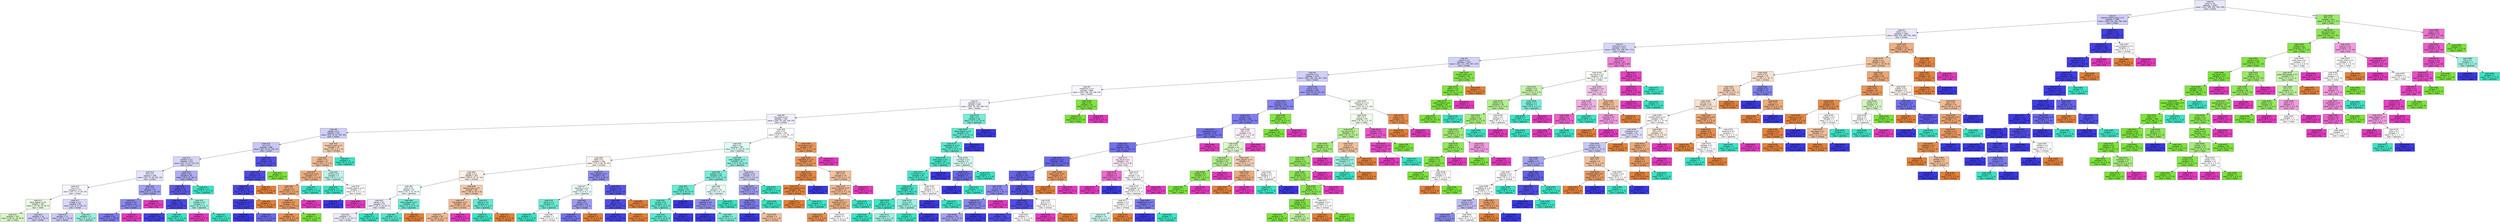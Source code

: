 digraph Tree {
node [shape=box, style="filled", color="black", fontname="helvetica"] ;
edge [fontname="helvetica"] ;
0 [label=<node &#35;0<br/>cumin &le; 0.5<br/>samples = 2298<br/>value = [412, 568, 290, 769, 259]<br/>class = korean>, fillcolor="#e8e8fc"] ;
1 [label=<node &#35;1<br/>roasted_sesame_seed &le; 0.5<br/>samples = 1866<br/>value = [408, 226, 284, 766, 182]<br/>class = korean>, fillcolor="#cfcef9"] ;
0 -> 1 [labeldistance=2.5, labelangle=45, headlabel="True"] ;
2 [label=<node &#35;2<br/>starch &le; 0.5<br/>samples = 1626<br/>value = [404, 226, 280, 536, 180]<br/>class = korean>, fillcolor="#eaeafc"] ;
1 -> 2 ;
3 [label=<node &#35;3<br/>lime_juice &le; 0.5<br/>samples = 1414<br/>value = [256, 224, 266, 497, 171]<br/>class = korean>, fillcolor="#d8d7fa"] ;
2 -> 3 ;
4 [label=<node &#35;4<br/>yogurt &le; 0.5<br/>samples = 1322<br/>value = [251, 211, 256, 497, 107]<br/>class = korean>, fillcolor="#d3d2f9"] ;
3 -> 4 ;
5 [label=<node &#35;5<br/>cayenne &le; 0.5<br/>samples = 1274<br/>value = [250, 166, 255, 497, 106]<br/>class = korean>, fillcolor="#d1d0f9"] ;
4 -> 5 ;
6 [label=<node &#35;6<br/>cardamom &le; 0.5<br/>samples = 866<br/>value = [204, 108, 235, 265, 54]<br/>class = korean>, fillcolor="#f6f6fe"] ;
5 -> 6 ;
7 [label=<node &#35;7<br/>seaweed &le; 0.5<br/>samples = 833<br/>value = [204, 76, 235, 265, 53]<br/>class = korean>, fillcolor="#f5f5fe"] ;
6 -> 7 ;
8 [label=<node &#35;8<br/>soy_sauce &le; 0.5<br/>samples = 765<br/>value = [204, 76, 183, 249, 53]<br/>class = korean>, fillcolor="#efeffd"] ;
7 -> 8 ;
9 [label=<node &#35;9<br/>pepper &le; 0.5<br/>samples = 422<br/>value = [83, 76, 62, 165, 36]<br/>class = korean>, fillcolor="#d0cff9"] ;
8 -> 9 ;
10 [label=<node &#35;10<br/>nut &le; 0.5<br/>samples = 388<br/>value = [64, 75, 54, 164, 31]<br/>class = korean>, fillcolor="#c8c7f8"] ;
9 -> 10 ;
11 [label=<node &#35;11<br/>soybean &le; 0.5<br/>samples = 353<br/>value = [61, 74, 54, 133, 31]<br/>class = korean>, fillcolor="#d6d5fa"] ;
10 -> 11 ;
12 [label=<node &#35;12<br/>fish &le; 0.5<br/>samples = 308<br/>value = [61, 74, 38, 105, 30]<br/>class = korean>, fillcolor="#e5e5fc"] ;
11 -> 12 ;
13 [label=<node &#35;13<br/>rice &le; 0.5<br/>samples = 271<br/>value = [59, 73, 37, 82, 20]<br/>class = korean>, fillcolor="#f6f6fe"] ;
12 -> 13 ;
14 [label=<node &#35;14<br/>black_pepper &le; 0.5<br/>samples = 181<br/>value = [37, 65, 24, 46, 9]<br/>class = indian>, fillcolor="#ecfbe3"] ;
13 -> 14 ;
15 [label=<node &#35;15<br/>samples = 142<br/>value = [26, 61, 19, 28, 8]<br/>class = indian>, fillcolor="#d9f7c6"] ;
14 -> 15 ;
16 [label=<node &#35;16<br/>samples = 39<br/>value = [11, 4, 5, 18, 1]<br/>class = korean>, fillcolor="#cecef8"] ;
14 -> 16 ;
17 [label=<node &#35;17<br/>vinegar &le; 0.5<br/>samples = 90<br/>value = [22, 8, 13, 36, 11]<br/>class = korean>, fillcolor="#d7d6fa"] ;
13 -> 17 ;
18 [label=<node &#35;18<br/>samples = 73<br/>value = [20, 8, 3, 34, 8]<br/>class = korean>, fillcolor="#cbcbf8"] ;
17 -> 18 ;
19 [label=<node &#35;19<br/>samples = 17<br/>value = [2, 0, 10, 2, 3]<br/>class = japanese>, fillcolor="#9cf2e2"] ;
17 -> 19 ;
20 [label=<node &#35;20<br/>pork &le; 0.5<br/>samples = 37<br/>value = [2, 1, 1, 23, 10]<br/>class = korean>, fillcolor="#a1a0f2"] ;
12 -> 20 ;
21 [label=<node &#35;21<br/>peanut &le; 0.5<br/>samples = 34<br/>value = [2, 1, 1, 23, 7]<br/>class = korean>, fillcolor="#8b8af0"] ;
20 -> 21 ;
22 [label=<node &#35;22<br/>samples = 32<br/>value = [2, 1, 1, 23, 5]<br/>class = korean>, fillcolor="#7d7bee"] ;
21 -> 22 ;
23 [label=<node &#35;23<br/>samples = 2<br/>value = [0, 0, 0, 0, 2]<br/>class = thai>, fillcolor="#e539c0"] ;
21 -> 23 ;
24 [label=<node &#35;24<br/>samples = 3<br/>value = [0, 0, 0, 0, 3]<br/>class = thai>, fillcolor="#e539c0"] ;
20 -> 24 ;
25 [label=<node &#35;25<br/>barley &le; 0.5<br/>samples = 45<br/>value = [0, 0, 16, 28, 1]<br/>class = korean>, fillcolor="#aeadf4"] ;
11 -> 25 ;
26 [label=<node &#35;26<br/>radish &le; 0.5<br/>samples = 33<br/>value = [0, 0, 4, 28, 1]<br/>class = korean>, fillcolor="#5e5be9"] ;
25 -> 26 ;
27 [label=<node &#35;27<br/>vinegar &le; 0.5<br/>samples = 30<br/>value = [0, 0, 2, 28, 0]<br/>class = korean>, fillcolor="#4a47e7"] ;
26 -> 27 ;
28 [label=<node &#35;28<br/>samples = 29<br/>value = [0, 0, 1, 28, 0]<br/>class = korean>, fillcolor="#4340e6"] ;
27 -> 28 ;
29 [label=<node &#35;29<br/>samples = 1<br/>value = [0, 0, 1, 0, 0]<br/>class = japanese>, fillcolor="#39e5c5"] ;
27 -> 29 ;
30 [label=<node &#35;30<br/>shiitake &le; 0.5<br/>samples = 3<br/>value = [0, 0, 2, 0, 1]<br/>class = japanese>, fillcolor="#9cf2e2"] ;
26 -> 30 ;
31 [label=<node &#35;31<br/>samples = 1<br/>value = [0, 0, 0, 0, 1]<br/>class = thai>, fillcolor="#e539c0"] ;
30 -> 31 ;
32 [label=<node &#35;32<br/>samples = 2<br/>value = [0, 0, 2, 0, 0]<br/>class = japanese>, fillcolor="#39e5c5"] ;
30 -> 32 ;
33 [label=<node &#35;33<br/>samples = 12<br/>value = [0, 0, 12, 0, 0]<br/>class = japanese>, fillcolor="#39e5c5"] ;
25 -> 33 ;
34 [label=<node &#35;34<br/>butter &le; 0.5<br/>samples = 35<br/>value = [3, 1, 0, 31, 0]<br/>class = korean>, fillcolor="#5452e8"] ;
10 -> 34 ;
35 [label=<node &#35;35<br/>celery &le; 0.5<br/>samples = 34<br/>value = [3, 0, 0, 31, 0]<br/>class = korean>, fillcolor="#4f4ce8"] ;
34 -> 35 ;
36 [label=<node &#35;36<br/>shellfish &le; 0.5<br/>samples = 33<br/>value = [2, 0, 0, 31, 0]<br/>class = korean>, fillcolor="#4946e7"] ;
35 -> 36 ;
37 [label=<node &#35;37<br/>cane_molasses &le; 0.5<br/>samples = 32<br/>value = [1, 0, 0, 31, 0]<br/>class = korean>, fillcolor="#423fe6"] ;
36 -> 37 ;
38 [label=<node &#35;38<br/>samples = 27<br/>value = [0, 0, 0, 27, 0]<br/>class = korean>, fillcolor="#3c39e5"] ;
37 -> 38 ;
39 [label=<node &#35;39<br/>samples = 5<br/>value = [1, 0, 0, 4, 0]<br/>class = korean>, fillcolor="#6d6aec"] ;
37 -> 39 ;
40 [label=<node &#35;40<br/>samples = 1<br/>value = [1, 0, 0, 0, 0]<br/>class = chinese>, fillcolor="#e58139"] ;
36 -> 40 ;
41 [label=<node &#35;41<br/>samples = 1<br/>value = [1, 0, 0, 0, 0]<br/>class = chinese>, fillcolor="#e58139"] ;
35 -> 41 ;
42 [label=<node &#35;42<br/>samples = 1<br/>value = [0, 1, 0, 0, 0]<br/>class = indian>, fillcolor="#7be539"] ;
34 -> 42 ;
43 [label=<node &#35;43<br/>mandarin_peel &le; 0.5<br/>samples = 34<br/>value = [19, 1, 8, 1, 5]<br/>class = chinese>, fillcolor="#f4caab"] ;
9 -> 43 ;
44 [label=<node &#35;44<br/>bread &le; 0.5<br/>samples = 31<br/>value = [19, 1, 5, 1, 5]<br/>class = chinese>, fillcolor="#f1bb94"] ;
43 -> 44 ;
45 [label=<node &#35;45<br/>lemon_juice &le; 0.5<br/>samples = 27<br/>value = [19, 1, 3, 0, 4]<br/>class = chinese>, fillcolor="#eead7e"] ;
44 -> 45 ;
46 [label=<node &#35;46<br/>fish &le; 0.5<br/>samples = 25<br/>value = [19, 1, 1, 0, 4]<br/>class = chinese>, fillcolor="#eca572"] ;
45 -> 46 ;
47 [label=<node &#35;47<br/>chickpea &le; 0.5<br/>samples = 23<br/>value = [19, 1, 1, 0, 2]<br/>class = chinese>, fillcolor="#ea995f"] ;
46 -> 47 ;
48 [label=<node &#35;48<br/>samples = 22<br/>value = [19, 0, 1, 0, 2]<br/>class = chinese>, fillcolor="#e99457"] ;
47 -> 48 ;
49 [label=<node &#35;49<br/>samples = 1<br/>value = [0, 1, 0, 0, 0]<br/>class = indian>, fillcolor="#7be539"] ;
47 -> 49 ;
50 [label=<node &#35;50<br/>samples = 2<br/>value = [0, 0, 0, 0, 2]<br/>class = thai>, fillcolor="#e539c0"] ;
46 -> 50 ;
51 [label=<node &#35;51<br/>samples = 2<br/>value = [0, 0, 2, 0, 0]<br/>class = japanese>, fillcolor="#39e5c5"] ;
45 -> 51 ;
52 [label=<node &#35;52<br/>shrimp &le; 0.5<br/>samples = 4<br/>value = [0, 0, 2, 1, 1]<br/>class = japanese>, fillcolor="#bdf6ec"] ;
44 -> 52 ;
53 [label=<node &#35;53<br/>samples = 2<br/>value = [0, 0, 2, 0, 0]<br/>class = japanese>, fillcolor="#39e5c5"] ;
52 -> 53 ;
54 [label=<node &#35;54<br/>roasted_peanut &le; 0.5<br/>samples = 2<br/>value = [0, 0, 0, 1, 1]<br/>class = korean>, fillcolor="#ffffff"] ;
52 -> 54 ;
55 [label=<node &#35;55<br/>samples = 1<br/>value = [0, 0, 0, 1, 0]<br/>class = korean>, fillcolor="#3c39e5"] ;
54 -> 55 ;
56 [label=<node &#35;56<br/>samples = 1<br/>value = [0, 0, 0, 0, 1]<br/>class = thai>, fillcolor="#e539c0"] ;
54 -> 56 ;
57 [label=<node &#35;57<br/>samples = 3<br/>value = [0, 0, 3, 0, 0]<br/>class = japanese>, fillcolor="#39e5c5"] ;
43 -> 57 ;
58 [label=<node &#35;58<br/>pork &le; 0.5<br/>samples = 343<br/>value = [121, 0, 121, 84, 17]<br/>class = chinese>, fillcolor="#ffffff"] ;
8 -> 58 ;
59 [label=<node &#35;59<br/>sake &le; 0.5<br/>samples = 287<br/>value = [74, 0, 116, 82, 15]<br/>class = japanese>, fillcolor="#defbf5"] ;
58 -> 59 ;
60 [label=<node &#35;60<br/>beef &le; 0.5<br/>samples = 206<br/>value = [72, 0, 60, 59, 15]<br/>class = chinese>, fillcolor="#fdf5ef"] ;
59 -> 60 ;
61 [label=<node &#35;61<br/>ginger &le; 0.5<br/>samples = 163<br/>value = [66, 0, 52, 31, 14]<br/>class = chinese>, fillcolor="#fcefe6"] ;
60 -> 61 ;
62 [label=<node &#35;62<br/>wine &le; 0.5<br/>samples = 97<br/>value = [27, 0, 33, 29, 8]<br/>class = japanese>, fillcolor="#f3fdfc"] ;
61 -> 62 ;
63 [label=<node &#35;63<br/>barley &le; 0.5<br/>samples = 78<br/>value = [24, 0, 18, 29, 7]<br/>class = korean>, fillcolor="#ededfd"] ;
62 -> 63 ;
64 [label=<node &#35;64<br/>samples = 73<br/>value = [24, 0, 13, 29, 7]<br/>class = korean>, fillcolor="#ebebfc"] ;
63 -> 64 ;
65 [label=<node &#35;65<br/>samples = 5<br/>value = [0, 0, 5, 0, 0]<br/>class = japanese>, fillcolor="#39e5c5"] ;
63 -> 65 ;
66 [label=<node &#35;66<br/>black_pepper &le; 0.5<br/>samples = 19<br/>value = [3, 0, 15, 0, 1]<br/>class = japanese>, fillcolor="#6aecd4"] ;
62 -> 66 ;
67 [label=<node &#35;67<br/>samples = 17<br/>value = [1, 0, 15, 0, 1]<br/>class = japanese>, fillcolor="#52e8cc"] ;
66 -> 67 ;
68 [label=<node &#35;68<br/>samples = 2<br/>value = [2, 0, 0, 0, 0]<br/>class = chinese>, fillcolor="#e58139"] ;
66 -> 68 ;
69 [label=<node &#35;69<br/>sesame_seed &le; 0.5<br/>samples = 66<br/>value = [39, 0, 19, 2, 6]<br/>class = chinese>, fillcolor="#f4c9ab"] ;
61 -> 69 ;
70 [label=<node &#35;70<br/>thai_pepper &le; 0.5<br/>samples = 60<br/>value = [38, 0, 14, 2, 6]<br/>class = chinese>, fillcolor="#f1bd98"] ;
69 -> 70 ;
71 [label=<node &#35;71<br/>samples = 58<br/>value = [38, 0, 14, 2, 4]<br/>class = chinese>, fillcolor="#f1ba93"] ;
70 -> 71 ;
72 [label=<node &#35;72<br/>samples = 2<br/>value = [0, 0, 0, 0, 2]<br/>class = thai>, fillcolor="#e539c0"] ;
70 -> 72 ;
73 [label=<node &#35;73<br/>lettuce &le; 0.5<br/>samples = 6<br/>value = [1, 0, 5, 0, 0]<br/>class = japanese>, fillcolor="#61ead1"] ;
69 -> 73 ;
74 [label=<node &#35;74<br/>samples = 5<br/>value = [0, 0, 5, 0, 0]<br/>class = japanese>, fillcolor="#39e5c5"] ;
73 -> 74 ;
75 [label=<node &#35;75<br/>samples = 1<br/>value = [1, 0, 0, 0, 0]<br/>class = chinese>, fillcolor="#e58139"] ;
73 -> 75 ;
76 [label=<node &#35;76<br/>black_pepper &le; 0.5<br/>samples = 43<br/>value = [6, 0, 8, 28, 1]<br/>class = korean>, fillcolor="#908ef0"] ;
60 -> 76 ;
77 [label=<node &#35;77<br/>sesame_oil &le; 0.5<br/>samples = 19<br/>value = [3, 0, 8, 7, 1]<br/>class = japanese>, fillcolor="#eefdfa"] ;
76 -> 77 ;
78 [label=<node &#35;78<br/>carrot &le; 0.5<br/>samples = 9<br/>value = [1, 0, 7, 1, 0]<br/>class = japanese>, fillcolor="#6aecd4"] ;
77 -> 78 ;
79 [label=<node &#35;79<br/>samples = 7<br/>value = [0, 0, 7, 0, 0]<br/>class = japanese>, fillcolor="#39e5c5"] ;
78 -> 79 ;
80 [label=<node &#35;80<br/>samples = 2<br/>value = [1, 0, 0, 1, 0]<br/>class = chinese>, fillcolor="#ffffff"] ;
78 -> 80 ;
81 [label=<node &#35;81<br/>bean &le; 0.5<br/>samples = 10<br/>value = [2, 0, 1, 6, 1]<br/>class = korean>, fillcolor="#9e9cf2"] ;
77 -> 81 ;
82 [label=<node &#35;82<br/>samples = 8<br/>value = [0, 0, 1, 6, 1]<br/>class = korean>, fillcolor="#7472ec"] ;
81 -> 82 ;
83 [label=<node &#35;83<br/>samples = 2<br/>value = [2, 0, 0, 0, 0]<br/>class = chinese>, fillcolor="#e58139"] ;
81 -> 83 ;
84 [label=<node &#35;84<br/>chicken &le; 0.5<br/>samples = 24<br/>value = [3, 0, 0, 21, 0]<br/>class = korean>, fillcolor="#5855e9"] ;
76 -> 84 ;
85 [label=<node &#35;85<br/>leek &le; 0.5<br/>samples = 23<br/>value = [2, 0, 0, 21, 0]<br/>class = korean>, fillcolor="#4f4ce7"] ;
84 -> 85 ;
86 [label=<node &#35;86<br/>samples = 22<br/>value = [1, 0, 0, 21, 0]<br/>class = korean>, fillcolor="#4542e6"] ;
85 -> 86 ;
87 [label=<node &#35;87<br/>samples = 1<br/>value = [1, 0, 0, 0, 0]<br/>class = chinese>, fillcolor="#e58139"] ;
85 -> 87 ;
88 [label=<node &#35;88<br/>samples = 1<br/>value = [1, 0, 0, 0, 0]<br/>class = chinese>, fillcolor="#e58139"] ;
84 -> 88 ;
89 [label=<node &#35;89<br/>black_pepper &le; 0.5<br/>samples = 81<br/>value = [2, 0, 56, 23, 0]<br/>class = japanese>, fillcolor="#8ef0de"] ;
59 -> 89 ;
90 [label=<node &#35;90<br/>soybean &le; 0.5<br/>samples = 69<br/>value = [0, 0, 52, 17, 0]<br/>class = japanese>, fillcolor="#7aeed8"] ;
89 -> 90 ;
91 [label=<node &#35;91<br/>raisin &le; 0.5<br/>samples = 54<br/>value = [0, 0, 44, 10, 0]<br/>class = japanese>, fillcolor="#66ebd2"] ;
90 -> 91 ;
92 [label=<node &#35;92<br/>tomato &le; 0.5<br/>samples = 53<br/>value = [0, 0, 44, 9, 0]<br/>class = japanese>, fillcolor="#61ead1"] ;
91 -> 92 ;
93 [label=<node &#35;93<br/>samples = 52<br/>value = [0, 0, 44, 8, 0]<br/>class = japanese>, fillcolor="#5dead0"] ;
92 -> 93 ;
94 [label=<node &#35;94<br/>samples = 1<br/>value = [0, 0, 0, 1, 0]<br/>class = korean>, fillcolor="#3c39e5"] ;
92 -> 94 ;
95 [label=<node &#35;95<br/>samples = 1<br/>value = [0, 0, 0, 1, 0]<br/>class = korean>, fillcolor="#3c39e5"] ;
91 -> 95 ;
96 [label=<node &#35;96<br/>fish &le; 0.5<br/>samples = 15<br/>value = [0, 0, 8, 7, 0]<br/>class = japanese>, fillcolor="#e6fcf8"] ;
90 -> 96 ;
97 [label=<node &#35;97<br/>vegetable &le; 0.5<br/>samples = 10<br/>value = [0, 0, 3, 7, 0]<br/>class = korean>, fillcolor="#908ef0"] ;
96 -> 97 ;
98 [label=<node &#35;98<br/>samples = 6<br/>value = [0, 0, 0, 6, 0]<br/>class = korean>, fillcolor="#3c39e5"] ;
97 -> 98 ;
99 [label=<node &#35;99<br/>samples = 4<br/>value = [0, 0, 3, 1, 0]<br/>class = japanese>, fillcolor="#7beed8"] ;
97 -> 99 ;
100 [label=<node &#35;100<br/>samples = 5<br/>value = [0, 0, 5, 0, 0]<br/>class = japanese>, fillcolor="#39e5c5"] ;
96 -> 100 ;
101 [label=<node &#35;101<br/>soybean &le; 0.5<br/>samples = 12<br/>value = [2, 0, 4, 6, 0]<br/>class = korean>, fillcolor="#cecef8"] ;
89 -> 101 ;
102 [label=<node &#35;102<br/>katsuobushi &le; 0.5<br/>samples = 10<br/>value = [2, 0, 2, 6, 0]<br/>class = korean>, fillcolor="#9e9cf2"] ;
101 -> 102 ;
103 [label=<node &#35;103<br/>chicken &le; 0.5<br/>samples = 8<br/>value = [2, 0, 0, 6, 0]<br/>class = korean>, fillcolor="#7d7bee"] ;
102 -> 103 ;
104 [label=<node &#35;104<br/>samples = 5<br/>value = [0, 0, 0, 5, 0]<br/>class = korean>, fillcolor="#3c39e5"] ;
103 -> 104 ;
105 [label=<node &#35;105<br/>samples = 3<br/>value = [2, 0, 0, 1, 0]<br/>class = chinese>, fillcolor="#f2c09c"] ;
103 -> 105 ;
106 [label=<node &#35;106<br/>samples = 2<br/>value = [0, 0, 2, 0, 0]<br/>class = japanese>, fillcolor="#39e5c5"] ;
102 -> 106 ;
107 [label=<node &#35;107<br/>samples = 2<br/>value = [0, 0, 2, 0, 0]<br/>class = japanese>, fillcolor="#39e5c5"] ;
101 -> 107 ;
108 [label=<node &#35;108<br/>lemongrass &le; 0.5<br/>samples = 56<br/>value = [47, 0, 5, 2, 2]<br/>class = chinese>, fillcolor="#ea975c"] ;
58 -> 108 ;
109 [label=<node &#35;109<br/>vegetable_oil &le; 0.5<br/>samples = 55<br/>value = [47, 0, 5, 2, 1]<br/>class = chinese>, fillcolor="#e99559"] ;
108 -> 109 ;
110 [label=<node &#35;110<br/>mustard &le; 0.5<br/>samples = 39<br/>value = [37, 0, 1, 1, 0]<br/>class = chinese>, fillcolor="#e68843"] ;
109 -> 110 ;
111 [label=<node &#35;111<br/>green_bell_pepper &le; 0.5<br/>samples = 38<br/>value = [37, 0, 1, 0, 0]<br/>class = chinese>, fillcolor="#e6843e"] ;
110 -> 111 ;
112 [label=<node &#35;112<br/>samples = 37<br/>value = [37, 0, 0, 0, 0]<br/>class = chinese>, fillcolor="#e58139"] ;
111 -> 112 ;
113 [label=<node &#35;113<br/>samples = 1<br/>value = [0, 0, 1, 0, 0]<br/>class = japanese>, fillcolor="#39e5c5"] ;
111 -> 113 ;
114 [label=<node &#35;114<br/>samples = 1<br/>value = [0, 0, 0, 1, 0]<br/>class = korean>, fillcolor="#3c39e5"] ;
110 -> 114 ;
115 [label=<node &#35;115<br/>fish &le; 0.5<br/>samples = 16<br/>value = [10, 0, 4, 1, 1]<br/>class = chinese>, fillcolor="#f2c09c"] ;
109 -> 115 ;
116 [label=<node &#35;116<br/>cane_molasses &le; 0.5<br/>samples = 15<br/>value = [10, 0, 4, 1, 0]<br/>class = chinese>, fillcolor="#f1ba93"] ;
115 -> 116 ;
117 [label=<node &#35;117<br/>sesame_oil &le; 0.5<br/>samples = 14<br/>value = [10, 0, 3, 1, 0]<br/>class = chinese>, fillcolor="#eeaf81"] ;
116 -> 117 ;
118 [label=<node &#35;118<br/>samples = 9<br/>value = [8, 0, 1, 0, 0]<br/>class = chinese>, fillcolor="#e89152"] ;
117 -> 118 ;
119 [label=<node &#35;119<br/>samples = 5<br/>value = [2, 0, 2, 1, 0]<br/>class = chinese>, fillcolor="#ffffff"] ;
117 -> 119 ;
120 [label=<node &#35;120<br/>samples = 1<br/>value = [0, 0, 1, 0, 0]<br/>class = japanese>, fillcolor="#39e5c5"] ;
116 -> 120 ;
121 [label=<node &#35;121<br/>samples = 1<br/>value = [0, 0, 0, 0, 1]<br/>class = thai>, fillcolor="#e539c0"] ;
115 -> 121 ;
122 [label=<node &#35;122<br/>samples = 1<br/>value = [0, 0, 0, 0, 1]<br/>class = thai>, fillcolor="#e539c0"] ;
108 -> 122 ;
123 [label=<node &#35;123<br/>beef &le; 0.5<br/>samples = 68<br/>value = [0, 0, 52, 16, 0]<br/>class = japanese>, fillcolor="#76edd7"] ;
7 -> 123 ;
124 [label=<node &#35;124<br/>black_pepper &le; 0.5<br/>samples = 62<br/>value = [0, 0, 52, 10, 0]<br/>class = japanese>, fillcolor="#5fead0"] ;
123 -> 124 ;
125 [label=<node &#35;125<br/>vegetable_oil &le; 0.5<br/>samples = 60<br/>value = [0, 0, 52, 8, 0]<br/>class = japanese>, fillcolor="#57e9ce"] ;
124 -> 125 ;
126 [label=<node &#35;126<br/>black_bean &le; 0.5<br/>samples = 51<br/>value = [0, 0, 47, 4, 0]<br/>class = japanese>, fillcolor="#4ae7ca"] ;
125 -> 126 ;
127 [label=<node &#35;127<br/>mushroom &le; 0.5<br/>samples = 50<br/>value = [0, 0, 47, 3, 0]<br/>class = japanese>, fillcolor="#46e7c9"] ;
126 -> 127 ;
128 [label=<node &#35;128<br/>vegetable &le; 0.5<br/>samples = 48<br/>value = [0, 0, 46, 2, 0]<br/>class = japanese>, fillcolor="#42e6c8"] ;
127 -> 128 ;
129 [label=<node &#35;129<br/>kelp &le; 0.5<br/>samples = 45<br/>value = [0, 0, 44, 1, 0]<br/>class = japanese>, fillcolor="#3de6c6"] ;
128 -> 129 ;
130 [label=<node &#35;130<br/>samples = 42<br/>value = [0, 0, 42, 0, 0]<br/>class = japanese>, fillcolor="#39e5c5"] ;
129 -> 130 ;
131 [label=<node &#35;131<br/>samples = 3<br/>value = [0, 0, 2, 1, 0]<br/>class = japanese>, fillcolor="#9cf2e2"] ;
129 -> 131 ;
132 [label=<node &#35;132<br/>tuna &le; 0.5<br/>samples = 3<br/>value = [0, 0, 2, 1, 0]<br/>class = japanese>, fillcolor="#9cf2e2"] ;
128 -> 132 ;
133 [label=<node &#35;133<br/>samples = 2<br/>value = [0, 0, 2, 0, 0]<br/>class = japanese>, fillcolor="#39e5c5"] ;
132 -> 133 ;
134 [label=<node &#35;134<br/>samples = 1<br/>value = [0, 0, 0, 1, 0]<br/>class = korean>, fillcolor="#3c39e5"] ;
132 -> 134 ;
135 [label=<node &#35;135<br/>sherry &le; 0.5<br/>samples = 2<br/>value = [0, 0, 1, 1, 0]<br/>class = japanese>, fillcolor="#ffffff"] ;
127 -> 135 ;
136 [label=<node &#35;136<br/>samples = 1<br/>value = [0, 0, 0, 1, 0]<br/>class = korean>, fillcolor="#3c39e5"] ;
135 -> 136 ;
137 [label=<node &#35;137<br/>samples = 1<br/>value = [0, 0, 1, 0, 0]<br/>class = japanese>, fillcolor="#39e5c5"] ;
135 -> 137 ;
138 [label=<node &#35;138<br/>samples = 1<br/>value = [0, 0, 0, 1, 0]<br/>class = korean>, fillcolor="#3c39e5"] ;
126 -> 138 ;
139 [label=<node &#35;139<br/>cucumber &le; 0.5<br/>samples = 9<br/>value = [0, 0, 5, 4, 0]<br/>class = japanese>, fillcolor="#d7faf3"] ;
125 -> 139 ;
140 [label=<node &#35;140<br/>soy_sauce &le; 0.5<br/>samples = 5<br/>value = [0, 0, 1, 4, 0]<br/>class = korean>, fillcolor="#6d6aec"] ;
139 -> 140 ;
141 [label=<node &#35;141<br/>samples = 4<br/>value = [0, 0, 0, 4, 0]<br/>class = korean>, fillcolor="#3c39e5"] ;
140 -> 141 ;
142 [label=<node &#35;142<br/>samples = 1<br/>value = [0, 0, 1, 0, 0]<br/>class = japanese>, fillcolor="#39e5c5"] ;
140 -> 142 ;
143 [label=<node &#35;143<br/>samples = 4<br/>value = [0, 0, 4, 0, 0]<br/>class = japanese>, fillcolor="#39e5c5"] ;
139 -> 143 ;
144 [label=<node &#35;144<br/>samples = 2<br/>value = [0, 0, 0, 2, 0]<br/>class = korean>, fillcolor="#3c39e5"] ;
124 -> 144 ;
145 [label=<node &#35;145<br/>samples = 6<br/>value = [0, 0, 0, 6, 0]<br/>class = korean>, fillcolor="#3c39e5"] ;
123 -> 145 ;
146 [label=<node &#35;146<br/>bean &le; 0.5<br/>samples = 33<br/>value = [0, 32, 0, 0, 1]<br/>class = indian>, fillcolor="#7fe63f"] ;
6 -> 146 ;
147 [label=<node &#35;147<br/>samples = 32<br/>value = [0, 32, 0, 0, 0]<br/>class = indian>, fillcolor="#7be539"] ;
146 -> 147 ;
148 [label=<node &#35;148<br/>samples = 1<br/>value = [0, 0, 0, 0, 1]<br/>class = thai>, fillcolor="#e539c0"] ;
146 -> 148 ;
149 [label=<node &#35;149<br/>cilantro &le; 0.5<br/>samples = 408<br/>value = [46, 58, 20, 232, 52]<br/>class = korean>, fillcolor="#9e9df2"] ;
5 -> 149 ;
150 [label=<node &#35;150<br/>turmeric &le; 0.5<br/>samples = 353<br/>value = [32, 38, 17, 232, 34]<br/>class = korean>, fillcolor="#8785ef"] ;
149 -> 150 ;
151 [label=<node &#35;151<br/>tomato &le; 0.5<br/>samples = 336<br/>value = [32, 22, 17, 232, 33]<br/>class = korean>, fillcolor="#7f7dee"] ;
150 -> 151 ;
152 [label=<node &#35;152<br/>lemongrass &le; 0.5<br/>samples = 316<br/>value = [29, 15, 16, 231, 25]<br/>class = korean>, fillcolor="#7674ed"] ;
151 -> 152 ;
153 [label=<node &#35;153<br/>chicken &le; 0.5<br/>samples = 308<br/>value = [29, 15, 16, 231, 17]<br/>class = korean>, fillcolor="#7270ec"] ;
152 -> 153 ;
154 [label=<node &#35;154<br/>peanut_oil &le; 0.5<br/>samples = 285<br/>value = [25, 15, 11, 225, 9]<br/>class = korean>, fillcolor="#6967eb"] ;
153 -> 154 ;
155 [label=<node &#35;155<br/>scallion &le; 0.5<br/>samples = 279<br/>value = [20, 15, 11, 225, 8]<br/>class = korean>, fillcolor="#6562ea"] ;
154 -> 155 ;
156 [label=<node &#35;156<br/>lime &le; 0.5<br/>samples = 93<br/>value = [5, 15, 7, 61, 5]<br/>class = korean>, fillcolor="#8c8af0"] ;
155 -> 156 ;
157 [label=<node &#35;157<br/>vegetable &le; 0.5<br/>samples = 90<br/>value = [5, 15, 7, 61, 2]<br/>class = korean>, fillcolor="#8786ef"] ;
156 -> 157 ;
158 [label=<node &#35;158<br/>samples = 70<br/>value = [5, 15, 7, 41, 2]<br/>class = korean>, fillcolor="#a3a1f3"] ;
157 -> 158 ;
159 [label=<node &#35;159<br/>samples = 20<br/>value = [0, 0, 0, 20, 0]<br/>class = korean>, fillcolor="#3c39e5"] ;
157 -> 159 ;
160 [label=<node &#35;160<br/>samples = 3<br/>value = [0, 0, 0, 0, 3]<br/>class = thai>, fillcolor="#e539c0"] ;
156 -> 160 ;
161 [label=<node &#35;161<br/>peanut &le; 0.5<br/>samples = 186<br/>value = [15, 0, 4, 164, 3]<br/>class = korean>, fillcolor="#5552e8"] ;
155 -> 161 ;
162 [label=<node &#35;162<br/>sherry &le; 0.5<br/>samples = 182<br/>value = [13, 0, 4, 164, 1]<br/>class = korean>, fillcolor="#514ee8"] ;
161 -> 162 ;
163 [label=<node &#35;163<br/>samples = 180<br/>value = [12, 0, 3, 164, 1]<br/>class = korean>, fillcolor="#4f4ce7"] ;
162 -> 163 ;
164 [label=<node &#35;164<br/>samples = 2<br/>value = [1, 0, 1, 0, 0]<br/>class = chinese>, fillcolor="#ffffff"] ;
162 -> 164 ;
165 [label=<node &#35;165<br/>pork &le; 0.5<br/>samples = 4<br/>value = [2, 0, 0, 0, 2]<br/>class = chinese>, fillcolor="#ffffff"] ;
161 -> 165 ;
166 [label=<node &#35;166<br/>samples = 2<br/>value = [0, 0, 0, 0, 2]<br/>class = thai>, fillcolor="#e539c0"] ;
165 -> 166 ;
167 [label=<node &#35;167<br/>samples = 2<br/>value = [2, 0, 0, 0, 0]<br/>class = chinese>, fillcolor="#e58139"] ;
165 -> 167 ;
168 [label=<node &#35;168<br/>lemon_juice &le; 0.5<br/>samples = 6<br/>value = [5, 0, 0, 0, 1]<br/>class = chinese>, fillcolor="#ea9a61"] ;
154 -> 168 ;
169 [label=<node &#35;169<br/>samples = 5<br/>value = [5, 0, 0, 0, 0]<br/>class = chinese>, fillcolor="#e58139"] ;
168 -> 169 ;
170 [label=<node &#35;170<br/>samples = 1<br/>value = [0, 0, 0, 0, 1]<br/>class = thai>, fillcolor="#e539c0"] ;
168 -> 170 ;
171 [label=<node &#35;171<br/>soy_sauce &le; 0.5<br/>samples = 23<br/>value = [4, 0, 5, 6, 8]<br/>class = thai>, fillcolor="#fce8f8"] ;
153 -> 171 ;
172 [label=<node &#35;172<br/>meat &le; 0.5<br/>samples = 5<br/>value = [0, 0, 0, 1, 4]<br/>class = thai>, fillcolor="#ec6ad0"] ;
171 -> 172 ;
173 [label=<node &#35;173<br/>samples = 4<br/>value = [0, 0, 0, 0, 4]<br/>class = thai>, fillcolor="#e539c0"] ;
172 -> 173 ;
174 [label=<node &#35;174<br/>samples = 1<br/>value = [0, 0, 0, 1, 0]<br/>class = korean>, fillcolor="#3c39e5"] ;
172 -> 174 ;
175 [label=<node &#35;175<br/>fish &le; 0.5<br/>samples = 18<br/>value = [4, 0, 5, 5, 4]<br/>class = japanese>, fillcolor="#ffffff"] ;
171 -> 175 ;
176 [label=<node &#35;176<br/>black_pepper &le; 0.5<br/>samples = 16<br/>value = [4, 0, 5, 5, 2]<br/>class = japanese>, fillcolor="#ffffff"] ;
175 -> 176 ;
177 [label=<node &#35;177<br/>soybean &le; 0.5<br/>samples = 12<br/>value = [4, 0, 4, 2, 2]<br/>class = chinese>, fillcolor="#ffffff"] ;
176 -> 177 ;
178 [label=<node &#35;178<br/>samples = 10<br/>value = [2, 0, 4, 2, 2]<br/>class = japanese>, fillcolor="#cef8f0"] ;
177 -> 178 ;
179 [label=<node &#35;179<br/>samples = 2<br/>value = [2, 0, 0, 0, 0]<br/>class = chinese>, fillcolor="#e58139"] ;
177 -> 179 ;
180 [label=<node &#35;180<br/>vegetable_oil &le; 0.5<br/>samples = 4<br/>value = [0, 0, 1, 3, 0]<br/>class = korean>, fillcolor="#7d7bee"] ;
176 -> 180 ;
181 [label=<node &#35;181<br/>samples = 3<br/>value = [0, 0, 0, 3, 0]<br/>class = korean>, fillcolor="#3c39e5"] ;
180 -> 181 ;
182 [label=<node &#35;182<br/>samples = 1<br/>value = [0, 0, 1, 0, 0]<br/>class = japanese>, fillcolor="#39e5c5"] ;
180 -> 182 ;
183 [label=<node &#35;183<br/>samples = 2<br/>value = [0, 0, 0, 0, 2]<br/>class = thai>, fillcolor="#e539c0"] ;
175 -> 183 ;
184 [label=<node &#35;184<br/>samples = 8<br/>value = [0, 0, 0, 0, 8]<br/>class = thai>, fillcolor="#e539c0"] ;
152 -> 184 ;
185 [label=<node &#35;185<br/>fish &le; 0.5<br/>samples = 20<br/>value = [3, 7, 1, 1, 8]<br/>class = thai>, fillcolor="#fdf0fa"] ;
151 -> 185 ;
186 [label=<node &#35;186<br/>corn &le; 0.5<br/>samples = 16<br/>value = [3, 7, 1, 1, 4]<br/>class = indian>, fillcolor="#def8ce"] ;
185 -> 186 ;
187 [label=<node &#35;187<br/>soy_sauce &le; 0.5<br/>samples = 10<br/>value = [0, 7, 0, 0, 3]<br/>class = indian>, fillcolor="#b4f08e"] ;
186 -> 187 ;
188 [label=<node &#35;188<br/>shiitake &le; 0.5<br/>samples = 8<br/>value = [0, 7, 0, 0, 1]<br/>class = indian>, fillcolor="#8ee955"] ;
187 -> 188 ;
189 [label=<node &#35;189<br/>samples = 7<br/>value = [0, 7, 0, 0, 0]<br/>class = indian>, fillcolor="#7be539"] ;
188 -> 189 ;
190 [label=<node &#35;190<br/>samples = 1<br/>value = [0, 0, 0, 0, 1]<br/>class = thai>, fillcolor="#e539c0"] ;
188 -> 190 ;
191 [label=<node &#35;191<br/>samples = 2<br/>value = [0, 0, 0, 0, 2]<br/>class = thai>, fillcolor="#e539c0"] ;
187 -> 191 ;
192 [label=<node &#35;192<br/>black_pepper &le; 0.5<br/>samples = 6<br/>value = [3, 0, 1, 1, 1]<br/>class = chinese>, fillcolor="#f5cdb0"] ;
186 -> 192 ;
193 [label=<node &#35;193<br/>nut &le; 0.5<br/>samples = 4<br/>value = [3, 0, 0, 0, 1]<br/>class = chinese>, fillcolor="#eeab7b"] ;
192 -> 193 ;
194 [label=<node &#35;194<br/>samples = 3<br/>value = [3, 0, 0, 0, 0]<br/>class = chinese>, fillcolor="#e58139"] ;
193 -> 194 ;
195 [label=<node &#35;195<br/>samples = 1<br/>value = [0, 0, 0, 0, 1]<br/>class = thai>, fillcolor="#e539c0"] ;
193 -> 195 ;
196 [label=<node &#35;196<br/>ginger &le; 0.5<br/>samples = 2<br/>value = [0, 0, 1, 1, 0]<br/>class = japanese>, fillcolor="#ffffff"] ;
192 -> 196 ;
197 [label=<node &#35;197<br/>samples = 1<br/>value = [0, 0, 1, 0, 0]<br/>class = japanese>, fillcolor="#39e5c5"] ;
196 -> 197 ;
198 [label=<node &#35;198<br/>samples = 1<br/>value = [0, 0, 0, 1, 0]<br/>class = korean>, fillcolor="#3c39e5"] ;
196 -> 198 ;
199 [label=<node &#35;199<br/>samples = 4<br/>value = [0, 0, 0, 0, 4]<br/>class = thai>, fillcolor="#e539c0"] ;
185 -> 199 ;
200 [label=<node &#35;200<br/>basil &le; 0.5<br/>samples = 17<br/>value = [0, 16, 0, 0, 1]<br/>class = indian>, fillcolor="#83e745"] ;
150 -> 200 ;
201 [label=<node &#35;201<br/>samples = 16<br/>value = [0, 16, 0, 0, 0]<br/>class = indian>, fillcolor="#7be539"] ;
200 -> 201 ;
202 [label=<node &#35;202<br/>samples = 1<br/>value = [0, 0, 0, 0, 1]<br/>class = thai>, fillcolor="#e539c0"] ;
200 -> 202 ;
203 [label=<node &#35;203<br/>sesame_oil &le; 0.5<br/>samples = 55<br/>value = [14, 20, 3, 0, 18]<br/>class = indian>, fillcolor="#f8fef4"] ;
149 -> 203 ;
204 [label=<node &#35;204<br/>fish &le; 0.5<br/>samples = 45<br/>value = [5, 20, 3, 0, 17]<br/>class = indian>, fillcolor="#f1fcea"] ;
203 -> 204 ;
205 [label=<node &#35;205<br/>soy_sauce &le; 0.5<br/>samples = 31<br/>value = [5, 19, 2, 0, 5]<br/>class = indian>, fillcolor="#b8f194"] ;
204 -> 205 ;
206 [label=<node &#35;206<br/>galanga &le; 0.5<br/>samples = 25<br/>value = [1, 19, 0, 0, 5]<br/>class = indian>, fillcolor="#a3ed74"] ;
205 -> 206 ;
207 [label=<node &#35;207<br/>wine &le; 0.5<br/>samples = 23<br/>value = [1, 19, 0, 0, 3]<br/>class = indian>, fillcolor="#95ea61"] ;
206 -> 207 ;
208 [label=<node &#35;208<br/>lettuce &le; 0.5<br/>samples = 22<br/>value = [1, 19, 0, 0, 2]<br/>class = indian>, fillcolor="#8fe957"] ;
207 -> 208 ;
209 [label=<node &#35;209<br/>bean &le; 0.5<br/>samples = 21<br/>value = [1, 19, 0, 0, 1]<br/>class = indian>, fillcolor="#88e84d"] ;
208 -> 209 ;
210 [label=<node &#35;210<br/>scallion &le; 0.5<br/>samples = 19<br/>value = [0, 18, 0, 0, 1]<br/>class = indian>, fillcolor="#82e644"] ;
209 -> 210 ;
211 [label=<node &#35;211<br/>samples = 16<br/>value = [0, 16, 0, 0, 0]<br/>class = indian>, fillcolor="#7be539"] ;
210 -> 211 ;
212 [label=<node &#35;212<br/>samples = 3<br/>value = [0, 2, 0, 0, 1]<br/>class = indian>, fillcolor="#bdf29c"] ;
210 -> 212 ;
213 [label=<node &#35;213<br/>bell_pepper &le; 0.5<br/>samples = 2<br/>value = [1, 1, 0, 0, 0]<br/>class = chinese>, fillcolor="#ffffff"] ;
209 -> 213 ;
214 [label=<node &#35;214<br/>samples = 1<br/>value = [1, 0, 0, 0, 0]<br/>class = chinese>, fillcolor="#e58139"] ;
213 -> 214 ;
215 [label=<node &#35;215<br/>samples = 1<br/>value = [0, 1, 0, 0, 0]<br/>class = indian>, fillcolor="#7be539"] ;
213 -> 215 ;
216 [label=<node &#35;216<br/>samples = 1<br/>value = [0, 0, 0, 0, 1]<br/>class = thai>, fillcolor="#e539c0"] ;
208 -> 216 ;
217 [label=<node &#35;217<br/>samples = 1<br/>value = [0, 0, 0, 0, 1]<br/>class = thai>, fillcolor="#e539c0"] ;
207 -> 217 ;
218 [label=<node &#35;218<br/>samples = 2<br/>value = [0, 0, 0, 0, 2]<br/>class = thai>, fillcolor="#e539c0"] ;
206 -> 218 ;
219 [label=<node &#35;219<br/>rice &le; 0.5<br/>samples = 6<br/>value = [4, 0, 2, 0, 0]<br/>class = chinese>, fillcolor="#f2c09c"] ;
205 -> 219 ;
220 [label=<node &#35;220<br/>cane_molasses &le; 0.5<br/>samples = 3<br/>value = [1, 0, 2, 0, 0]<br/>class = japanese>, fillcolor="#9cf2e2"] ;
219 -> 220 ;
221 [label=<node &#35;221<br/>samples = 2<br/>value = [0, 0, 2, 0, 0]<br/>class = japanese>, fillcolor="#39e5c5"] ;
220 -> 221 ;
222 [label=<node &#35;222<br/>samples = 1<br/>value = [1, 0, 0, 0, 0]<br/>class = chinese>, fillcolor="#e58139"] ;
220 -> 222 ;
223 [label=<node &#35;223<br/>samples = 3<br/>value = [3, 0, 0, 0, 0]<br/>class = chinese>, fillcolor="#e58139"] ;
219 -> 223 ;
224 [label=<node &#35;224<br/>turmeric &le; 0.5<br/>samples = 14<br/>value = [0, 1, 1, 0, 12]<br/>class = thai>, fillcolor="#e957ca"] ;
204 -> 224 ;
225 [label=<node &#35;225<br/>brussels_sprout &le; 0.5<br/>samples = 13<br/>value = [0, 0, 1, 0, 12]<br/>class = thai>, fillcolor="#e749c5"] ;
224 -> 225 ;
226 [label=<node &#35;226<br/>samples = 12<br/>value = [0, 0, 0, 0, 12]<br/>class = thai>, fillcolor="#e539c0"] ;
225 -> 226 ;
227 [label=<node &#35;227<br/>samples = 1<br/>value = [0, 0, 1, 0, 0]<br/>class = japanese>, fillcolor="#39e5c5"] ;
225 -> 227 ;
228 [label=<node &#35;228<br/>samples = 1<br/>value = [0, 1, 0, 0, 0]<br/>class = indian>, fillcolor="#7be539"] ;
224 -> 228 ;
229 [label=<node &#35;229<br/>cream &le; 0.5<br/>samples = 10<br/>value = [9, 0, 0, 0, 1]<br/>class = chinese>, fillcolor="#e88f4f"] ;
203 -> 229 ;
230 [label=<node &#35;230<br/>samples = 9<br/>value = [9, 0, 0, 0, 0]<br/>class = chinese>, fillcolor="#e58139"] ;
229 -> 230 ;
231 [label=<node &#35;231<br/>samples = 1<br/>value = [0, 0, 0, 0, 1]<br/>class = thai>, fillcolor="#e539c0"] ;
229 -> 231 ;
232 [label=<node &#35;232<br/>sesame_seed &le; 0.5<br/>samples = 48<br/>value = [1, 45, 1, 0, 1]<br/>class = indian>, fillcolor="#83e746"] ;
4 -> 232 ;
233 [label=<node &#35;233<br/>saffron &le; 0.5<br/>samples = 47<br/>value = [0, 45, 1, 0, 1]<br/>class = indian>, fillcolor="#81e642"] ;
232 -> 233 ;
234 [label=<node &#35;234<br/>cream_cheese &le; 0.5<br/>samples = 46<br/>value = [0, 45, 1, 0, 0]<br/>class = indian>, fillcolor="#7ee63d"] ;
233 -> 234 ;
235 [label=<node &#35;235<br/>samples = 45<br/>value = [0, 45, 0, 0, 0]<br/>class = indian>, fillcolor="#7be539"] ;
234 -> 235 ;
236 [label=<node &#35;236<br/>samples = 1<br/>value = [0, 0, 1, 0, 0]<br/>class = japanese>, fillcolor="#39e5c5"] ;
234 -> 236 ;
237 [label=<node &#35;237<br/>samples = 1<br/>value = [0, 0, 0, 0, 1]<br/>class = thai>, fillcolor="#e539c0"] ;
233 -> 237 ;
238 [label=<node &#35;238<br/>samples = 1<br/>value = [1, 0, 0, 0, 0]<br/>class = chinese>, fillcolor="#e58139"] ;
232 -> 238 ;
239 [label=<node &#35;239<br/>fish &le; 0.5<br/>samples = 92<br/>value = [5, 13, 10, 0, 64]<br/>class = thai>, fillcolor="#ee7fd6"] ;
3 -> 239 ;
240 [label=<node &#35;240<br/>soy_sauce &le; 0.5<br/>samples = 38<br/>value = [5, 13, 8, 0, 12]<br/>class = indian>, fillcolor="#fafef7"] ;
239 -> 240 ;
241 [label=<node &#35;241<br/>vinegar &le; 0.5<br/>samples = 24<br/>value = [1, 13, 5, 0, 5]<br/>class = indian>, fillcolor="#c7f4ac"] ;
240 -> 241 ;
242 [label=<node &#35;242<br/>shallot &le; 0.5<br/>samples = 20<br/>value = [1, 13, 2, 0, 4]<br/>class = indian>, fillcolor="#b5f090"] ;
241 -> 242 ;
243 [label=<node &#35;243<br/>crab &le; 0.5<br/>samples = 18<br/>value = [1, 13, 1, 0, 3]<br/>class = indian>, fillcolor="#a7ee7b"] ;
242 -> 243 ;
244 [label=<node &#35;244<br/>scallion &le; 0.5<br/>samples = 17<br/>value = [1, 13, 0, 0, 3]<br/>class = indian>, fillcolor="#a1ec72"] ;
243 -> 244 ;
245 [label=<node &#35;245<br/>beef &le; 0.5<br/>samples = 14<br/>value = [1, 12, 0, 0, 1]<br/>class = indian>, fillcolor="#8fe957"] ;
244 -> 245 ;
246 [label=<node &#35;246<br/>pepper &le; 0.5<br/>samples = 13<br/>value = [1, 12, 0, 0, 0]<br/>class = indian>, fillcolor="#86e749"] ;
245 -> 246 ;
247 [label=<node &#35;247<br/>samples = 11<br/>value = [0, 11, 0, 0, 0]<br/>class = indian>, fillcolor="#7be539"] ;
246 -> 247 ;
248 [label=<node &#35;248<br/>scallop &le; 0.5<br/>samples = 2<br/>value = [1, 1, 0, 0, 0]<br/>class = chinese>, fillcolor="#ffffff"] ;
246 -> 248 ;
249 [label=<node &#35;249<br/>samples = 1<br/>value = [1, 0, 0, 0, 0]<br/>class = chinese>, fillcolor="#e58139"] ;
248 -> 249 ;
250 [label=<node &#35;250<br/>samples = 1<br/>value = [0, 1, 0, 0, 0]<br/>class = indian>, fillcolor="#7be539"] ;
248 -> 250 ;
251 [label=<node &#35;251<br/>samples = 1<br/>value = [0, 0, 0, 0, 1]<br/>class = thai>, fillcolor="#e539c0"] ;
245 -> 251 ;
252 [label=<node &#35;252<br/>garlic &le; 0.5<br/>samples = 3<br/>value = [0, 1, 0, 0, 2]<br/>class = thai>, fillcolor="#f29ce0"] ;
244 -> 252 ;
253 [label=<node &#35;253<br/>samples = 1<br/>value = [0, 1, 0, 0, 0]<br/>class = indian>, fillcolor="#7be539"] ;
252 -> 253 ;
254 [label=<node &#35;254<br/>samples = 2<br/>value = [0, 0, 0, 0, 2]<br/>class = thai>, fillcolor="#e539c0"] ;
252 -> 254 ;
255 [label=<node &#35;255<br/>samples = 1<br/>value = [0, 0, 1, 0, 0]<br/>class = japanese>, fillcolor="#39e5c5"] ;
243 -> 255 ;
256 [label=<node &#35;256<br/>onion &le; 0.5<br/>samples = 2<br/>value = [0, 0, 1, 0, 1]<br/>class = japanese>, fillcolor="#ffffff"] ;
242 -> 256 ;
257 [label=<node &#35;257<br/>samples = 1<br/>value = [0, 0, 0, 0, 1]<br/>class = thai>, fillcolor="#e539c0"] ;
256 -> 257 ;
258 [label=<node &#35;258<br/>samples = 1<br/>value = [0, 0, 1, 0, 0]<br/>class = japanese>, fillcolor="#39e5c5"] ;
256 -> 258 ;
259 [label=<node &#35;259<br/>pepper &le; 0.5<br/>samples = 4<br/>value = [0, 0, 3, 0, 1]<br/>class = japanese>, fillcolor="#7beed8"] ;
241 -> 259 ;
260 [label=<node &#35;260<br/>samples = 3<br/>value = [0, 0, 3, 0, 0]<br/>class = japanese>, fillcolor="#39e5c5"] ;
259 -> 260 ;
261 [label=<node &#35;261<br/>samples = 1<br/>value = [0, 0, 0, 0, 1]<br/>class = thai>, fillcolor="#e539c0"] ;
259 -> 261 ;
262 [label=<node &#35;262<br/>sesame_oil &le; 0.5<br/>samples = 14<br/>value = [4, 0, 3, 0, 7]<br/>class = thai>, fillcolor="#f7c4ec"] ;
240 -> 262 ;
263 [label=<node &#35;263<br/>wheat &le; 0.5<br/>samples = 8<br/>value = [0, 0, 3, 0, 5]<br/>class = thai>, fillcolor="#f5b0e6"] ;
262 -> 263 ;
264 [label=<node &#35;264<br/>beef &le; 0.5<br/>samples = 6<br/>value = [0, 0, 1, 0, 5]<br/>class = thai>, fillcolor="#ea61cd"] ;
263 -> 264 ;
265 [label=<node &#35;265<br/>samples = 5<br/>value = [0, 0, 0, 0, 5]<br/>class = thai>, fillcolor="#e539c0"] ;
264 -> 265 ;
266 [label=<node &#35;266<br/>samples = 1<br/>value = [0, 0, 1, 0, 0]<br/>class = japanese>, fillcolor="#39e5c5"] ;
264 -> 266 ;
267 [label=<node &#35;267<br/>samples = 2<br/>value = [0, 0, 2, 0, 0]<br/>class = japanese>, fillcolor="#39e5c5"] ;
263 -> 267 ;
268 [label=<node &#35;268<br/>pepper &le; 0.5<br/>samples = 6<br/>value = [4, 0, 0, 0, 2]<br/>class = chinese>, fillcolor="#f2c09c"] ;
262 -> 268 ;
269 [label=<node &#35;269<br/>cayenne &le; 0.5<br/>samples = 3<br/>value = [1, 0, 0, 0, 2]<br/>class = thai>, fillcolor="#f29ce0"] ;
268 -> 269 ;
270 [label=<node &#35;270<br/>samples = 1<br/>value = [1, 0, 0, 0, 0]<br/>class = chinese>, fillcolor="#e58139"] ;
269 -> 270 ;
271 [label=<node &#35;271<br/>samples = 2<br/>value = [0, 0, 0, 0, 2]<br/>class = thai>, fillcolor="#e539c0"] ;
269 -> 271 ;
272 [label=<node &#35;272<br/>samples = 3<br/>value = [3, 0, 0, 0, 0]<br/>class = chinese>, fillcolor="#e58139"] ;
268 -> 272 ;
273 [label=<node &#35;273<br/>sake &le; 0.5<br/>samples = 54<br/>value = [0, 0, 2, 0, 52]<br/>class = thai>, fillcolor="#e641c2"] ;
239 -> 273 ;
274 [label=<node &#35;274<br/>bacon &le; 0.5<br/>samples = 53<br/>value = [0, 0, 1, 0, 52]<br/>class = thai>, fillcolor="#e63dc1"] ;
273 -> 274 ;
275 [label=<node &#35;275<br/>samples = 52<br/>value = [0, 0, 0, 0, 52]<br/>class = thai>, fillcolor="#e539c0"] ;
274 -> 275 ;
276 [label=<node &#35;276<br/>samples = 1<br/>value = [0, 0, 1, 0, 0]<br/>class = japanese>, fillcolor="#39e5c5"] ;
274 -> 276 ;
277 [label=<node &#35;277<br/>samples = 1<br/>value = [0, 0, 1, 0, 0]<br/>class = japanese>, fillcolor="#39e5c5"] ;
273 -> 277 ;
278 [label=<node &#35;278<br/>pork &le; 0.5<br/>samples = 212<br/>value = [148, 2, 14, 39, 9]<br/>class = chinese>, fillcolor="#efb082"] ;
2 -> 278 ;
279 [label=<node &#35;279<br/>ginger &le; 0.5<br/>samples = 163<br/>value = [101, 2, 14, 38, 8]<br/>class = chinese>, fillcolor="#f2bf9b"] ;
278 -> 279 ;
280 [label=<node &#35;280<br/>carrot &le; 0.5<br/>samples = 79<br/>value = [38, 0, 9, 25, 7]<br/>class = chinese>, fillcolor="#f9e1cf"] ;
279 -> 280 ;
281 [label=<node &#35;281<br/>oyster &le; 0.5<br/>samples = 68<br/>value = [35, 0, 9, 17, 7]<br/>class = chinese>, fillcolor="#f6d3b9"] ;
280 -> 281 ;
282 [label=<node &#35;282<br/>shrimp &le; 0.5<br/>samples = 60<br/>value = [27, 0, 9, 17, 7]<br/>class = chinese>, fillcolor="#f9e2d1"] ;
281 -> 282 ;
283 [label=<node &#35;283<br/>chicken_broth &le; 0.5<br/>samples = 48<br/>value = [18, 0, 7, 17, 6]<br/>class = chinese>, fillcolor="#fefbf9"] ;
282 -> 283 ;
284 [label=<node &#35;284<br/>pineapple &le; 0.5<br/>samples = 38<br/>value = [13, 0, 6, 17, 2]<br/>class = korean>, fillcolor="#e0dffb"] ;
283 -> 284 ;
285 [label=<node &#35;285<br/>chicken &le; 0.5<br/>samples = 35<br/>value = [10, 0, 6, 17, 2]<br/>class = korean>, fillcolor="#c8c8f8"] ;
284 -> 285 ;
286 [label=<node &#35;286<br/>egg &le; 0.5<br/>samples = 27<br/>value = [5, 0, 5, 15, 2]<br/>class = korean>, fillcolor="#a6a5f3"] ;
285 -> 286 ;
287 [label=<node &#35;287<br/>soybean &le; 0.5<br/>samples = 15<br/>value = [5, 0, 3, 5, 2]<br/>class = chinese>, fillcolor="#ffffff"] ;
286 -> 287 ;
288 [label=<node &#35;288<br/>vegetable_oil &le; 0.5<br/>samples = 13<br/>value = [5, 0, 1, 5, 2]<br/>class = chinese>, fillcolor="#ffffff"] ;
287 -> 288 ;
289 [label=<node &#35;289<br/>coconut &le; 0.5<br/>samples = 8<br/>value = [1, 0, 1, 4, 2]<br/>class = korean>, fillcolor="#bebdf6"] ;
288 -> 289 ;
290 [label=<node &#35;290<br/>samples = 6<br/>value = [1, 0, 0, 4, 1]<br/>class = korean>, fillcolor="#8a88ef"] ;
289 -> 290 ;
291 [label=<node &#35;291<br/>samples = 2<br/>value = [0, 0, 1, 0, 1]<br/>class = japanese>, fillcolor="#ffffff"] ;
289 -> 291 ;
292 [label=<node &#35;292<br/>tomato &le; 0.5<br/>samples = 5<br/>value = [4, 0, 0, 1, 0]<br/>class = chinese>, fillcolor="#eca06a"] ;
288 -> 292 ;
293 [label=<node &#35;293<br/>samples = 4<br/>value = [4, 0, 0, 0, 0]<br/>class = chinese>, fillcolor="#e58139"] ;
292 -> 293 ;
294 [label=<node &#35;294<br/>samples = 1<br/>value = [0, 0, 0, 1, 0]<br/>class = korean>, fillcolor="#3c39e5"] ;
292 -> 294 ;
295 [label=<node &#35;295<br/>samples = 2<br/>value = [0, 0, 2, 0, 0]<br/>class = japanese>, fillcolor="#39e5c5"] ;
287 -> 295 ;
296 [label=<node &#35;296<br/>parsley &le; 0.5<br/>samples = 12<br/>value = [0, 0, 2, 10, 0]<br/>class = korean>, fillcolor="#6361ea"] ;
286 -> 296 ;
297 [label=<node &#35;297<br/>wine &le; 0.5<br/>samples = 11<br/>value = [0, 0, 1, 10, 0]<br/>class = korean>, fillcolor="#504de8"] ;
296 -> 297 ;
298 [label=<node &#35;298<br/>samples = 10<br/>value = [0, 0, 0, 10, 0]<br/>class = korean>, fillcolor="#3c39e5"] ;
297 -> 298 ;
299 [label=<node &#35;299<br/>samples = 1<br/>value = [0, 0, 1, 0, 0]<br/>class = japanese>, fillcolor="#39e5c5"] ;
297 -> 299 ;
300 [label=<node &#35;300<br/>samples = 1<br/>value = [0, 0, 1, 0, 0]<br/>class = japanese>, fillcolor="#39e5c5"] ;
296 -> 300 ;
301 [label=<node &#35;301<br/>fish &le; 0.5<br/>samples = 8<br/>value = [5, 0, 1, 2, 0]<br/>class = chinese>, fillcolor="#f2c09c"] ;
285 -> 301 ;
302 [label=<node &#35;302<br/>sesame_seed &le; 0.5<br/>samples = 6<br/>value = [5, 0, 0, 1, 0]<br/>class = chinese>, fillcolor="#ea9a61"] ;
301 -> 302 ;
303 [label=<node &#35;303<br/>samples = 5<br/>value = [5, 0, 0, 0, 0]<br/>class = chinese>, fillcolor="#e58139"] ;
302 -> 303 ;
304 [label=<node &#35;304<br/>samples = 1<br/>value = [0, 0, 0, 1, 0]<br/>class = korean>, fillcolor="#3c39e5"] ;
302 -> 304 ;
305 [label=<node &#35;305<br/>cucumber &le; 0.5<br/>samples = 2<br/>value = [0, 0, 1, 1, 0]<br/>class = japanese>, fillcolor="#ffffff"] ;
301 -> 305 ;
306 [label=<node &#35;306<br/>samples = 1<br/>value = [0, 0, 1, 0, 0]<br/>class = japanese>, fillcolor="#39e5c5"] ;
305 -> 306 ;
307 [label=<node &#35;307<br/>samples = 1<br/>value = [0, 0, 0, 1, 0]<br/>class = korean>, fillcolor="#3c39e5"] ;
305 -> 307 ;
308 [label=<node &#35;308<br/>samples = 3<br/>value = [3, 0, 0, 0, 0]<br/>class = chinese>, fillcolor="#e58139"] ;
284 -> 308 ;
309 [label=<node &#35;309<br/>fish &le; 0.5<br/>samples = 10<br/>value = [5, 0, 1, 0, 4]<br/>class = chinese>, fillcolor="#fbeade"] ;
283 -> 309 ;
310 [label=<node &#35;310<br/>oregano &le; 0.5<br/>samples = 7<br/>value = [5, 0, 1, 0, 1]<br/>class = chinese>, fillcolor="#eeab7b"] ;
309 -> 310 ;
311 [label=<node &#35;311<br/>beef &le; 0.5<br/>samples = 6<br/>value = [5, 0, 1, 0, 0]<br/>class = chinese>, fillcolor="#ea9a61"] ;
310 -> 311 ;
312 [label=<node &#35;312<br/>samples = 5<br/>value = [5, 0, 0, 0, 0]<br/>class = chinese>, fillcolor="#e58139"] ;
311 -> 312 ;
313 [label=<node &#35;313<br/>samples = 1<br/>value = [0, 0, 1, 0, 0]<br/>class = japanese>, fillcolor="#39e5c5"] ;
311 -> 313 ;
314 [label=<node &#35;314<br/>samples = 1<br/>value = [0, 0, 0, 0, 1]<br/>class = thai>, fillcolor="#e539c0"] ;
310 -> 314 ;
315 [label=<node &#35;315<br/>samples = 3<br/>value = [0, 0, 0, 0, 3]<br/>class = thai>, fillcolor="#e539c0"] ;
309 -> 315 ;
316 [label=<node &#35;316<br/>cane_molasses &le; 0.5<br/>samples = 12<br/>value = [9, 0, 2, 0, 1]<br/>class = chinese>, fillcolor="#eda774"] ;
282 -> 316 ;
317 [label=<node &#35;317<br/>wheat &le; 0.5<br/>samples = 10<br/>value = [9, 0, 1, 0, 0]<br/>class = chinese>, fillcolor="#e88f4f"] ;
316 -> 317 ;
318 [label=<node &#35;318<br/>samples = 8<br/>value = [8, 0, 0, 0, 0]<br/>class = chinese>, fillcolor="#e58139"] ;
317 -> 318 ;
319 [label=<node &#35;319<br/>cabbage &le; 0.5<br/>samples = 2<br/>value = [1, 0, 1, 0, 0]<br/>class = chinese>, fillcolor="#ffffff"] ;
317 -> 319 ;
320 [label=<node &#35;320<br/>samples = 1<br/>value = [0, 0, 1, 0, 0]<br/>class = japanese>, fillcolor="#39e5c5"] ;
319 -> 320 ;
321 [label=<node &#35;321<br/>samples = 1<br/>value = [1, 0, 0, 0, 0]<br/>class = chinese>, fillcolor="#e58139"] ;
319 -> 321 ;
322 [label=<node &#35;322<br/>tamarind &le; 0.5<br/>samples = 2<br/>value = [0, 0, 1, 0, 1]<br/>class = japanese>, fillcolor="#ffffff"] ;
316 -> 322 ;
323 [label=<node &#35;323<br/>samples = 1<br/>value = [0, 0, 1, 0, 0]<br/>class = japanese>, fillcolor="#39e5c5"] ;
322 -> 323 ;
324 [label=<node &#35;324<br/>samples = 1<br/>value = [0, 0, 0, 0, 1]<br/>class = thai>, fillcolor="#e539c0"] ;
322 -> 324 ;
325 [label=<node &#35;325<br/>samples = 8<br/>value = [8, 0, 0, 0, 0]<br/>class = chinese>, fillcolor="#e58139"] ;
281 -> 325 ;
326 [label=<node &#35;326<br/>vinegar &le; 0.5<br/>samples = 11<br/>value = [3, 0, 0, 8, 0]<br/>class = korean>, fillcolor="#8583ef"] ;
280 -> 326 ;
327 [label=<node &#35;327<br/>samples = 7<br/>value = [0, 0, 0, 7, 0]<br/>class = korean>, fillcolor="#3c39e5"] ;
326 -> 327 ;
328 [label=<node &#35;328<br/>fish &le; 0.5<br/>samples = 4<br/>value = [3, 0, 0, 1, 0]<br/>class = chinese>, fillcolor="#eeab7b"] ;
326 -> 328 ;
329 [label=<node &#35;329<br/>samples = 3<br/>value = [3, 0, 0, 0, 0]<br/>class = chinese>, fillcolor="#e58139"] ;
328 -> 329 ;
330 [label=<node &#35;330<br/>samples = 1<br/>value = [0, 0, 0, 1, 0]<br/>class = korean>, fillcolor="#3c39e5"] ;
328 -> 330 ;
331 [label=<node &#35;331<br/>sake &le; 0.5<br/>samples = 84<br/>value = [63, 2, 5, 13, 1]<br/>class = chinese>, fillcolor="#eda674"] ;
279 -> 331 ;
332 [label=<node &#35;332<br/>cream &le; 0.5<br/>samples = 61<br/>value = [52, 2, 3, 3, 1]<br/>class = chinese>, fillcolor="#e99558"] ;
331 -> 332 ;
333 [label=<node &#35;333<br/>wheat &le; 0.5<br/>samples = 57<br/>value = [52, 0, 2, 3, 0]<br/>class = chinese>, fillcolor="#e78d4b"] ;
332 -> 333 ;
334 [label=<node &#35;334<br/>brown_rice &le; 0.5<br/>samples = 52<br/>value = [50, 0, 0, 2, 0]<br/>class = chinese>, fillcolor="#e68641"] ;
333 -> 334 ;
335 [label=<node &#35;335<br/>mackerel &le; 0.5<br/>samples = 51<br/>value = [50, 0, 0, 1, 0]<br/>class = chinese>, fillcolor="#e6843d"] ;
334 -> 335 ;
336 [label=<node &#35;336<br/>samples = 50<br/>value = [50, 0, 0, 0, 0]<br/>class = chinese>, fillcolor="#e58139"] ;
335 -> 336 ;
337 [label=<node &#35;337<br/>samples = 1<br/>value = [0, 0, 0, 1, 0]<br/>class = korean>, fillcolor="#3c39e5"] ;
335 -> 337 ;
338 [label=<node &#35;338<br/>samples = 1<br/>value = [0, 0, 0, 1, 0]<br/>class = korean>, fillcolor="#3c39e5"] ;
334 -> 338 ;
339 [label=<node &#35;339<br/>soybean &le; 0.5<br/>samples = 5<br/>value = [2, 0, 2, 1, 0]<br/>class = chinese>, fillcolor="#ffffff"] ;
333 -> 339 ;
340 [label=<node &#35;340<br/>sea_algae &le; 0.5<br/>samples = 3<br/>value = [2, 0, 0, 1, 0]<br/>class = chinese>, fillcolor="#f2c09c"] ;
339 -> 340 ;
341 [label=<node &#35;341<br/>samples = 2<br/>value = [2, 0, 0, 0, 0]<br/>class = chinese>, fillcolor="#e58139"] ;
340 -> 341 ;
342 [label=<node &#35;342<br/>samples = 1<br/>value = [0, 0, 0, 1, 0]<br/>class = korean>, fillcolor="#3c39e5"] ;
340 -> 342 ;
343 [label=<node &#35;343<br/>samples = 2<br/>value = [0, 0, 2, 0, 0]<br/>class = japanese>, fillcolor="#39e5c5"] ;
339 -> 343 ;
344 [label=<node &#35;344<br/>tomato &le; 0.5<br/>samples = 4<br/>value = [0, 2, 1, 0, 1]<br/>class = indian>, fillcolor="#d3f6bd"] ;
332 -> 344 ;
345 [label=<node &#35;345<br/>basil &le; 0.5<br/>samples = 2<br/>value = [0, 0, 1, 0, 1]<br/>class = japanese>, fillcolor="#ffffff"] ;
344 -> 345 ;
346 [label=<node &#35;346<br/>samples = 1<br/>value = [0, 0, 1, 0, 0]<br/>class = japanese>, fillcolor="#39e5c5"] ;
345 -> 346 ;
347 [label=<node &#35;347<br/>samples = 1<br/>value = [0, 0, 0, 0, 1]<br/>class = thai>, fillcolor="#e539c0"] ;
345 -> 347 ;
348 [label=<node &#35;348<br/>samples = 2<br/>value = [0, 2, 0, 0, 0]<br/>class = indian>, fillcolor="#7be539"] ;
344 -> 348 ;
349 [label=<node &#35;349<br/>scallion &le; 0.5<br/>samples = 23<br/>value = [11, 0, 2, 10, 0]<br/>class = chinese>, fillcolor="#fdf5f0"] ;
331 -> 349 ;
350 [label=<node &#35;350<br/>soy_sauce &le; 0.5<br/>samples = 8<br/>value = [1, 0, 1, 6, 0]<br/>class = korean>, fillcolor="#7472ec"] ;
349 -> 350 ;
351 [label=<node &#35;351<br/>samples = 1<br/>value = [1, 0, 0, 0, 0]<br/>class = chinese>, fillcolor="#e58139"] ;
350 -> 351 ;
352 [label=<node &#35;352<br/>chicken_broth &le; 0.5<br/>samples = 7<br/>value = [0, 0, 1, 6, 0]<br/>class = korean>, fillcolor="#5d5ae9"] ;
350 -> 352 ;
353 [label=<node &#35;353<br/>samples = 6<br/>value = [0, 0, 0, 6, 0]<br/>class = korean>, fillcolor="#3c39e5"] ;
352 -> 353 ;
354 [label=<node &#35;354<br/>samples = 1<br/>value = [0, 0, 1, 0, 0]<br/>class = japanese>, fillcolor="#39e5c5"] ;
352 -> 354 ;
355 [label=<node &#35;355<br/>pear &le; 0.5<br/>samples = 15<br/>value = [10, 0, 1, 4, 0]<br/>class = chinese>, fillcolor="#f1ba93"] ;
349 -> 355 ;
356 [label=<node &#35;356<br/>cane_molasses &le; 0.5<br/>samples = 13<br/>value = [10, 0, 1, 2, 0]<br/>class = chinese>, fillcolor="#eca36f"] ;
355 -> 356 ;
357 [label=<node &#35;357<br/>pumpkin &le; 0.5<br/>samples = 12<br/>value = [10, 0, 0, 2, 0]<br/>class = chinese>, fillcolor="#ea9a61"] ;
356 -> 357 ;
358 [label=<node &#35;358<br/>vegetable &le; 0.5<br/>samples = 11<br/>value = [10, 0, 0, 1, 0]<br/>class = chinese>, fillcolor="#e88e4d"] ;
357 -> 358 ;
359 [label=<node &#35;359<br/>samples = 8<br/>value = [8, 0, 0, 0, 0]<br/>class = chinese>, fillcolor="#e58139"] ;
358 -> 359 ;
360 [label=<node &#35;360<br/>shiitake &le; 0.5<br/>samples = 3<br/>value = [2, 0, 0, 1, 0]<br/>class = chinese>, fillcolor="#f2c09c"] ;
358 -> 360 ;
361 [label=<node &#35;361<br/>samples = 1<br/>value = [0, 0, 0, 1, 0]<br/>class = korean>, fillcolor="#3c39e5"] ;
360 -> 361 ;
362 [label=<node &#35;362<br/>samples = 2<br/>value = [2, 0, 0, 0, 0]<br/>class = chinese>, fillcolor="#e58139"] ;
360 -> 362 ;
363 [label=<node &#35;363<br/>samples = 1<br/>value = [0, 0, 0, 1, 0]<br/>class = korean>, fillcolor="#3c39e5"] ;
357 -> 363 ;
364 [label=<node &#35;364<br/>samples = 1<br/>value = [0, 0, 1, 0, 0]<br/>class = japanese>, fillcolor="#39e5c5"] ;
356 -> 364 ;
365 [label=<node &#35;365<br/>samples = 2<br/>value = [0, 0, 0, 2, 0]<br/>class = korean>, fillcolor="#3c39e5"] ;
355 -> 365 ;
366 [label=<node &#35;366<br/>mint &le; 0.5<br/>samples = 49<br/>value = [47, 0, 0, 1, 1]<br/>class = chinese>, fillcolor="#e68641"] ;
278 -> 366 ;
367 [label=<node &#35;367<br/>barley &le; 0.5<br/>samples = 48<br/>value = [47, 0, 0, 1, 0]<br/>class = chinese>, fillcolor="#e6843d"] ;
366 -> 367 ;
368 [label=<node &#35;368<br/>samples = 47<br/>value = [47, 0, 0, 0, 0]<br/>class = chinese>, fillcolor="#e58139"] ;
367 -> 368 ;
369 [label=<node &#35;369<br/>samples = 1<br/>value = [0, 0, 0, 1, 0]<br/>class = korean>, fillcolor="#3c39e5"] ;
367 -> 369 ;
370 [label=<node &#35;370<br/>samples = 1<br/>value = [0, 0, 0, 0, 1]<br/>class = thai>, fillcolor="#e539c0"] ;
366 -> 370 ;
371 [label=<node &#35;371<br/>cilantro &le; 0.5<br/>samples = 240<br/>value = [4, 0, 4, 230, 2]<br/>class = korean>, fillcolor="#4441e6"] ;
1 -> 371 ;
372 [label=<node &#35;372<br/>coriander &le; 0.5<br/>samples = 238<br/>value = [3, 0, 4, 230, 1]<br/>class = korean>, fillcolor="#4340e6"] ;
371 -> 372 ;
373 [label=<node &#35;373<br/>peanut_oil &le; 0.5<br/>samples = 237<br/>value = [3, 0, 4, 230, 0]<br/>class = korean>, fillcolor="#423fe6"] ;
372 -> 373 ;
374 [label=<node &#35;374<br/>wasabi &le; 0.5<br/>samples = 236<br/>value = [2, 0, 4, 230, 0]<br/>class = korean>, fillcolor="#413ee6"] ;
373 -> 374 ;
375 [label=<node &#35;375<br/>beef_broth &le; 0.5<br/>samples = 235<br/>value = [2, 0, 3, 230, 0]<br/>class = korean>, fillcolor="#403de6"] ;
374 -> 375 ;
376 [label=<node &#35;376<br/>tuna &le; 0.5<br/>samples = 225<br/>value = [1, 0, 2, 222, 0]<br/>class = korean>, fillcolor="#3f3ce5"] ;
375 -> 376 ;
377 [label=<node &#35;377<br/>starch &le; 0.5<br/>samples = 220<br/>value = [1, 0, 1, 218, 0]<br/>class = korean>, fillcolor="#3e3be5"] ;
376 -> 377 ;
378 [label=<node &#35;378<br/>seaweed &le; 0.5<br/>samples = 209<br/>value = [0, 0, 1, 208, 0]<br/>class = korean>, fillcolor="#3d3ae5"] ;
377 -> 378 ;
379 [label=<node &#35;379<br/>samples = 194<br/>value = [0, 0, 0, 194, 0]<br/>class = korean>, fillcolor="#3c39e5"] ;
378 -> 379 ;
380 [label=<node &#35;380<br/>egg &le; 0.5<br/>samples = 15<br/>value = [0, 0, 1, 14, 0]<br/>class = korean>, fillcolor="#4a47e7"] ;
378 -> 380 ;
381 [label=<node &#35;381<br/>samples = 11<br/>value = [0, 0, 0, 11, 0]<br/>class = korean>, fillcolor="#3c39e5"] ;
380 -> 381 ;
382 [label=<node &#35;382<br/>scallion &le; 0.5<br/>samples = 4<br/>value = [0, 0, 1, 3, 0]<br/>class = korean>, fillcolor="#7d7bee"] ;
380 -> 382 ;
383 [label=<node &#35;383<br/>samples = 1<br/>value = [0, 0, 1, 0, 0]<br/>class = japanese>, fillcolor="#39e5c5"] ;
382 -> 383 ;
384 [label=<node &#35;384<br/>samples = 3<br/>value = [0, 0, 0, 3, 0]<br/>class = korean>, fillcolor="#3c39e5"] ;
382 -> 384 ;
385 [label=<node &#35;385<br/>vegetable_oil &le; 0.5<br/>samples = 11<br/>value = [1, 0, 0, 10, 0]<br/>class = korean>, fillcolor="#504de8"] ;
377 -> 385 ;
386 [label=<node &#35;386<br/>samples = 9<br/>value = [0, 0, 0, 9, 0]<br/>class = korean>, fillcolor="#3c39e5"] ;
385 -> 386 ;
387 [label=<node &#35;387<br/>shiitake &le; 0.5<br/>samples = 2<br/>value = [1, 0, 0, 1, 0]<br/>class = chinese>, fillcolor="#ffffff"] ;
385 -> 387 ;
388 [label=<node &#35;388<br/>samples = 1<br/>value = [0, 0, 0, 1, 0]<br/>class = korean>, fillcolor="#3c39e5"] ;
387 -> 388 ;
389 [label=<node &#35;389<br/>samples = 1<br/>value = [1, 0, 0, 0, 0]<br/>class = chinese>, fillcolor="#e58139"] ;
387 -> 389 ;
390 [label=<node &#35;390<br/>chinese_cabbage &le; 0.5<br/>samples = 5<br/>value = [0, 0, 1, 4, 0]<br/>class = korean>, fillcolor="#6d6aec"] ;
376 -> 390 ;
391 [label=<node &#35;391<br/>samples = 4<br/>value = [0, 0, 0, 4, 0]<br/>class = korean>, fillcolor="#3c39e5"] ;
390 -> 391 ;
392 [label=<node &#35;392<br/>samples = 1<br/>value = [0, 0, 1, 0, 0]<br/>class = japanese>, fillcolor="#39e5c5"] ;
390 -> 392 ;
393 [label=<node &#35;393<br/>beef &le; 0.5<br/>samples = 10<br/>value = [1, 0, 1, 8, 0]<br/>class = korean>, fillcolor="#6765eb"] ;
375 -> 393 ;
394 [label=<node &#35;394<br/>samples = 1<br/>value = [1, 0, 0, 0, 0]<br/>class = chinese>, fillcolor="#e58139"] ;
393 -> 394 ;
395 [label=<node &#35;395<br/>kelp &le; 0.5<br/>samples = 9<br/>value = [0, 0, 1, 8, 0]<br/>class = korean>, fillcolor="#5452e8"] ;
393 -> 395 ;
396 [label=<node &#35;396<br/>samples = 8<br/>value = [0, 0, 0, 8, 0]<br/>class = korean>, fillcolor="#3c39e5"] ;
395 -> 396 ;
397 [label=<node &#35;397<br/>samples = 1<br/>value = [0, 0, 1, 0, 0]<br/>class = japanese>, fillcolor="#39e5c5"] ;
395 -> 397 ;
398 [label=<node &#35;398<br/>samples = 1<br/>value = [0, 0, 1, 0, 0]<br/>class = japanese>, fillcolor="#39e5c5"] ;
374 -> 398 ;
399 [label=<node &#35;399<br/>samples = 1<br/>value = [1, 0, 0, 0, 0]<br/>class = chinese>, fillcolor="#e58139"] ;
373 -> 399 ;
400 [label=<node &#35;400<br/>samples = 1<br/>value = [0, 0, 0, 0, 1]<br/>class = thai>, fillcolor="#e539c0"] ;
372 -> 400 ;
401 [label=<node &#35;401<br/>cane_molasses &le; 0.5<br/>samples = 2<br/>value = [1, 0, 0, 0, 1]<br/>class = chinese>, fillcolor="#ffffff"] ;
371 -> 401 ;
402 [label=<node &#35;402<br/>samples = 1<br/>value = [1, 0, 0, 0, 0]<br/>class = chinese>, fillcolor="#e58139"] ;
401 -> 402 ;
403 [label=<node &#35;403<br/>samples = 1<br/>value = [0, 0, 0, 0, 1]<br/>class = thai>, fillcolor="#e539c0"] ;
401 -> 403 ;
404 [label=<node &#35;404<br/>fish &le; 0.5<br/>samples = 432<br/>value = [4, 342, 6, 3, 77]<br/>class = indian>, fillcolor="#9cec6b"] ;
0 -> 404 [labeldistance=2.5, labelangle=-45, headlabel="False"] ;
405 [label=<node &#35;405<br/>soy_sauce &le; 0.5<br/>samples = 379<br/>value = [4, 334, 3, 1, 37]<br/>class = indian>, fillcolor="#8ce853"] ;
404 -> 405 ;
406 [label=<node &#35;406<br/>shallot &le; 0.5<br/>samples = 353<br/>value = [1, 328, 2, 1, 21]<br/>class = indian>, fillcolor="#85e748"] ;
405 -> 406 ;
407 [label=<node &#35;407<br/>coconut &le; 0.5<br/>samples = 340<br/>value = [0, 322, 2, 1, 15]<br/>class = indian>, fillcolor="#82e644"] ;
406 -> 407 ;
408 [label=<node &#35;408<br/>star_anise &le; 0.5<br/>samples = 271<br/>value = [0, 266, 2, 1, 2]<br/>class = indian>, fillcolor="#7de53d"] ;
407 -> 408 ;
409 [label=<node &#35;409<br/>seaweed &le; 0.5<br/>samples = 270<br/>value = [0, 266, 2, 1, 1]<br/>class = indian>, fillcolor="#7de53c"] ;
408 -> 409 ;
410 [label=<node &#35;410<br/>roasted_sesame_seed &le; 0.5<br/>samples = 269<br/>value = [0, 266, 1, 1, 1]<br/>class = indian>, fillcolor="#7ce53b"] ;
409 -> 410 ;
411 [label=<node &#35;411<br/>beef &le; 0.5<br/>samples = 268<br/>value = [0, 266, 0, 1, 1]<br/>class = indian>, fillcolor="#7ce53a"] ;
410 -> 411 ;
412 [label=<node &#35;412<br/>turmeric &le; 0.5<br/>samples = 261<br/>value = [0, 260, 0, 0, 1]<br/>class = indian>, fillcolor="#7ce53a"] ;
411 -> 412 ;
413 [label=<node &#35;413<br/>pepper &le; 0.5<br/>samples = 78<br/>value = [0, 77, 0, 0, 1]<br/>class = indian>, fillcolor="#7de53c"] ;
412 -> 413 ;
414 [label=<node &#35;414<br/>samples = 74<br/>value = [0, 74, 0, 0, 0]<br/>class = indian>, fillcolor="#7be539"] ;
413 -> 414 ;
415 [label=<node &#35;415<br/>coriander &le; 0.5<br/>samples = 4<br/>value = [0, 3, 0, 0, 1]<br/>class = indian>, fillcolor="#a7ee7b"] ;
413 -> 415 ;
416 [label=<node &#35;416<br/>samples = 3<br/>value = [0, 3, 0, 0, 0]<br/>class = indian>, fillcolor="#7be539"] ;
415 -> 416 ;
417 [label=<node &#35;417<br/>samples = 1<br/>value = [0, 0, 0, 0, 1]<br/>class = thai>, fillcolor="#e539c0"] ;
415 -> 417 ;
418 [label=<node &#35;418<br/>samples = 183<br/>value = [0, 183, 0, 0, 0]<br/>class = indian>, fillcolor="#7be539"] ;
412 -> 418 ;
419 [label=<node &#35;419<br/>garlic &le; 0.5<br/>samples = 7<br/>value = [0, 6, 0, 1, 0]<br/>class = indian>, fillcolor="#91e95a"] ;
411 -> 419 ;
420 [label=<node &#35;420<br/>samples = 1<br/>value = [0, 0, 0, 1, 0]<br/>class = korean>, fillcolor="#3c39e5"] ;
419 -> 420 ;
421 [label=<node &#35;421<br/>samples = 6<br/>value = [0, 6, 0, 0, 0]<br/>class = indian>, fillcolor="#7be539"] ;
419 -> 421 ;
422 [label=<node &#35;422<br/>samples = 1<br/>value = [0, 0, 1, 0, 0]<br/>class = japanese>, fillcolor="#39e5c5"] ;
410 -> 422 ;
423 [label=<node &#35;423<br/>samples = 1<br/>value = [0, 0, 1, 0, 0]<br/>class = japanese>, fillcolor="#39e5c5"] ;
409 -> 423 ;
424 [label=<node &#35;424<br/>samples = 1<br/>value = [0, 0, 0, 0, 1]<br/>class = thai>, fillcolor="#e539c0"] ;
408 -> 424 ;
425 [label=<node &#35;425<br/>basil &le; 0.5<br/>samples = 69<br/>value = [0, 56, 0, 0, 13]<br/>class = indian>, fillcolor="#9aeb67"] ;
407 -> 425 ;
426 [label=<node &#35;426<br/>celery &le; 0.5<br/>samples = 66<br/>value = [0, 56, 0, 0, 10]<br/>class = indian>, fillcolor="#93ea5c"] ;
425 -> 426 ;
427 [label=<node &#35;427<br/>roasted_peanut &le; 0.5<br/>samples = 64<br/>value = [0, 56, 0, 0, 8]<br/>class = indian>, fillcolor="#8ee955"] ;
426 -> 427 ;
428 [label=<node &#35;428<br/>squash &le; 0.5<br/>samples = 63<br/>value = [0, 56, 0, 0, 7]<br/>class = indian>, fillcolor="#8ce852"] ;
427 -> 428 ;
429 [label=<node &#35;429<br/>cayenne &le; 0.5<br/>samples = 62<br/>value = [0, 56, 0, 0, 6]<br/>class = indian>, fillcolor="#89e84e"] ;
428 -> 429 ;
430 [label=<node &#35;430<br/>chicken &le; 0.5<br/>samples = 24<br/>value = [0, 18, 0, 0, 6]<br/>class = indian>, fillcolor="#a7ee7b"] ;
429 -> 430 ;
431 [label=<node &#35;431<br/>mussel &le; 0.5<br/>samples = 14<br/>value = [0, 13, 0, 0, 1]<br/>class = indian>, fillcolor="#85e748"] ;
430 -> 431 ;
432 [label=<node &#35;432<br/>samples = 13<br/>value = [0, 13, 0, 0, 0]<br/>class = indian>, fillcolor="#7be539"] ;
431 -> 432 ;
433 [label=<node &#35;433<br/>samples = 1<br/>value = [0, 0, 0, 0, 1]<br/>class = thai>, fillcolor="#e539c0"] ;
431 -> 433 ;
434 [label=<node &#35;434<br/>ginger &le; 0.5<br/>samples = 10<br/>value = [0, 5, 0, 0, 5]<br/>class = indian>, fillcolor="#ffffff"] ;
430 -> 434 ;
435 [label=<node &#35;435<br/>samples = 5<br/>value = [0, 0, 0, 0, 5]<br/>class = thai>, fillcolor="#e539c0"] ;
434 -> 435 ;
436 [label=<node &#35;436<br/>samples = 5<br/>value = [0, 5, 0, 0, 0]<br/>class = indian>, fillcolor="#7be539"] ;
434 -> 436 ;
437 [label=<node &#35;437<br/>samples = 38<br/>value = [0, 38, 0, 0, 0]<br/>class = indian>, fillcolor="#7be539"] ;
429 -> 437 ;
438 [label=<node &#35;438<br/>samples = 1<br/>value = [0, 0, 0, 0, 1]<br/>class = thai>, fillcolor="#e539c0"] ;
428 -> 438 ;
439 [label=<node &#35;439<br/>samples = 1<br/>value = [0, 0, 0, 0, 1]<br/>class = thai>, fillcolor="#e539c0"] ;
427 -> 439 ;
440 [label=<node &#35;440<br/>samples = 2<br/>value = [0, 0, 0, 0, 2]<br/>class = thai>, fillcolor="#e539c0"] ;
426 -> 440 ;
441 [label=<node &#35;441<br/>samples = 3<br/>value = [0, 0, 0, 0, 3]<br/>class = thai>, fillcolor="#e539c0"] ;
425 -> 441 ;
442 [label=<node &#35;442<br/>white_wine &le; 0.5<br/>samples = 13<br/>value = [1, 6, 0, 0, 6]<br/>class = indian>, fillcolor="#ffffff"] ;
406 -> 442 ;
443 [label=<node &#35;443<br/>green_bell_pepper &le; 0.5<br/>samples = 10<br/>value = [1, 6, 0, 0, 3]<br/>class = indian>, fillcolor="#c6f4aa"] ;
442 -> 443 ;
444 [label=<node &#35;444<br/>rice &le; 0.5<br/>samples = 9<br/>value = [0, 6, 0, 0, 3]<br/>class = indian>, fillcolor="#bdf29c"] ;
443 -> 444 ;
445 [label=<node &#35;445<br/>scallion &le; 0.5<br/>samples = 6<br/>value = [0, 5, 0, 0, 1]<br/>class = indian>, fillcolor="#95ea61"] ;
444 -> 445 ;
446 [label=<node &#35;446<br/>samples = 5<br/>value = [0, 5, 0, 0, 0]<br/>class = indian>, fillcolor="#7be539"] ;
445 -> 446 ;
447 [label=<node &#35;447<br/>samples = 1<br/>value = [0, 0, 0, 0, 1]<br/>class = thai>, fillcolor="#e539c0"] ;
445 -> 447 ;
448 [label=<node &#35;448<br/>garlic &le; 0.5<br/>samples = 3<br/>value = [0, 1, 0, 0, 2]<br/>class = thai>, fillcolor="#f29ce0"] ;
444 -> 448 ;
449 [label=<node &#35;449<br/>samples = 2<br/>value = [0, 1, 0, 0, 1]<br/>class = indian>, fillcolor="#ffffff"] ;
448 -> 449 ;
450 [label=<node &#35;450<br/>samples = 1<br/>value = [0, 0, 0, 0, 1]<br/>class = thai>, fillcolor="#e539c0"] ;
448 -> 450 ;
451 [label=<node &#35;451<br/>samples = 1<br/>value = [1, 0, 0, 0, 0]<br/>class = chinese>, fillcolor="#e58139"] ;
443 -> 451 ;
452 [label=<node &#35;452<br/>samples = 3<br/>value = [0, 0, 0, 0, 3]<br/>class = thai>, fillcolor="#e539c0"] ;
442 -> 452 ;
453 [label=<node &#35;453<br/>coconut &le; 0.5<br/>samples = 26<br/>value = [3, 6, 1, 0, 16]<br/>class = thai>, fillcolor="#f29ce0"] ;
405 -> 453 ;
454 [label=<node &#35;454<br/>chicken_broth &le; 0.5<br/>samples = 14<br/>value = [3, 5, 1, 0, 5]<br/>class = indian>, fillcolor="#ffffff"] ;
453 -> 454 ;
455 [label=<node &#35;455<br/>onion &le; 0.5<br/>samples = 11<br/>value = [0, 5, 1, 0, 5]<br/>class = indian>, fillcolor="#ffffff"] ;
454 -> 455 ;
456 [label=<node &#35;456<br/>kelp &le; 0.5<br/>samples = 8<br/>value = [0, 2, 1, 0, 5]<br/>class = thai>, fillcolor="#f29ce0"] ;
455 -> 456 ;
457 [label=<node &#35;457<br/>cauliflower &le; 0.5<br/>samples = 7<br/>value = [0, 2, 0, 0, 5]<br/>class = thai>, fillcolor="#ef88d9"] ;
456 -> 457 ;
458 [label=<node &#35;458<br/>scallop &le; 0.5<br/>samples = 6<br/>value = [0, 1, 0, 0, 5]<br/>class = thai>, fillcolor="#ea61cd"] ;
457 -> 458 ;
459 [label=<node &#35;459<br/>samples = 4<br/>value = [0, 0, 0, 0, 4]<br/>class = thai>, fillcolor="#e539c0"] ;
458 -> 459 ;
460 [label=<node &#35;460<br/>samples = 2<br/>value = [0, 1, 0, 0, 1]<br/>class = indian>, fillcolor="#ffffff"] ;
458 -> 460 ;
461 [label=<node &#35;461<br/>samples = 1<br/>value = [0, 1, 0, 0, 0]<br/>class = indian>, fillcolor="#7be539"] ;
457 -> 461 ;
462 [label=<node &#35;462<br/>samples = 1<br/>value = [0, 0, 1, 0, 0]<br/>class = japanese>, fillcolor="#39e5c5"] ;
456 -> 462 ;
463 [label=<node &#35;463<br/>samples = 3<br/>value = [0, 3, 0, 0, 0]<br/>class = indian>, fillcolor="#7be539"] ;
455 -> 463 ;
464 [label=<node &#35;464<br/>samples = 3<br/>value = [3, 0, 0, 0, 0]<br/>class = chinese>, fillcolor="#e58139"] ;
454 -> 464 ;
465 [label=<node &#35;465<br/>sweet_potato &le; 0.5<br/>samples = 12<br/>value = [0, 1, 0, 0, 11]<br/>class = thai>, fillcolor="#e74bc6"] ;
453 -> 465 ;
466 [label=<node &#35;466<br/>samples = 10<br/>value = [0, 0, 0, 0, 10]<br/>class = thai>, fillcolor="#e539c0"] ;
465 -> 466 ;
467 [label=<node &#35;467<br/>samples = 2<br/>value = [0, 1, 0, 0, 1]<br/>class = indian>, fillcolor="#ffffff"] ;
465 -> 467 ;
468 [label=<node &#35;468<br/>yogurt &le; 0.5<br/>samples = 53<br/>value = [0, 8, 3, 2, 40]<br/>class = thai>, fillcolor="#ed72d2"] ;
404 -> 468 ;
469 [label=<node &#35;469<br/>soybean &le; 0.5<br/>samples = 48<br/>value = [0, 3, 3, 2, 40]<br/>class = thai>, fillcolor="#ea5ccb"] ;
468 -> 469 ;
470 [label=<node &#35;470<br/>olive_oil &le; 0.5<br/>samples = 45<br/>value = [0, 3, 1, 1, 40]<br/>class = thai>, fillcolor="#e851c8"] ;
469 -> 470 ;
471 [label=<node &#35;471<br/>mango &le; 0.5<br/>samples = 44<br/>value = [0, 2, 1, 1, 40]<br/>class = thai>, fillcolor="#e74cc6"] ;
470 -> 471 ;
472 [label=<node &#35;472<br/>butter &le; 0.5<br/>samples = 43<br/>value = [0, 1, 1, 1, 40]<br/>class = thai>, fillcolor="#e747c4"] ;
471 -> 472 ;
473 [label=<node &#35;473<br/>coconut &le; 0.5<br/>samples = 42<br/>value = [0, 0, 1, 1, 40]<br/>class = thai>, fillcolor="#e643c3"] ;
472 -> 473 ;
474 [label=<node &#35;474<br/>black_pepper &le; 0.5<br/>samples = 5<br/>value = [0, 0, 1, 1, 3]<br/>class = thai>, fillcolor="#f29ce0"] ;
473 -> 474 ;
475 [label=<node &#35;475<br/>samples = 3<br/>value = [0, 0, 0, 0, 3]<br/>class = thai>, fillcolor="#e539c0"] ;
474 -> 475 ;
476 [label=<node &#35;476<br/>onion &le; 0.5<br/>samples = 2<br/>value = [0, 0, 1, 1, 0]<br/>class = japanese>, fillcolor="#ffffff"] ;
474 -> 476 ;
477 [label=<node &#35;477<br/>samples = 1<br/>value = [0, 0, 1, 0, 0]<br/>class = japanese>, fillcolor="#39e5c5"] ;
476 -> 477 ;
478 [label=<node &#35;478<br/>samples = 1<br/>value = [0, 0, 0, 1, 0]<br/>class = korean>, fillcolor="#3c39e5"] ;
476 -> 478 ;
479 [label=<node &#35;479<br/>samples = 37<br/>value = [0, 0, 0, 0, 37]<br/>class = thai>, fillcolor="#e539c0"] ;
473 -> 479 ;
480 [label=<node &#35;480<br/>samples = 1<br/>value = [0, 1, 0, 0, 0]<br/>class = indian>, fillcolor="#7be539"] ;
472 -> 480 ;
481 [label=<node &#35;481<br/>samples = 1<br/>value = [0, 1, 0, 0, 0]<br/>class = indian>, fillcolor="#7be539"] ;
471 -> 481 ;
482 [label=<node &#35;482<br/>samples = 1<br/>value = [0, 1, 0, 0, 0]<br/>class = indian>, fillcolor="#7be539"] ;
470 -> 482 ;
483 [label=<node &#35;483<br/>rice &le; 0.5<br/>samples = 3<br/>value = [0, 0, 2, 1, 0]<br/>class = japanese>, fillcolor="#9cf2e2"] ;
469 -> 483 ;
484 [label=<node &#35;484<br/>samples = 1<br/>value = [0, 0, 0, 1, 0]<br/>class = korean>, fillcolor="#3c39e5"] ;
483 -> 484 ;
485 [label=<node &#35;485<br/>samples = 2<br/>value = [0, 0, 2, 0, 0]<br/>class = japanese>, fillcolor="#39e5c5"] ;
483 -> 485 ;
486 [label=<node &#35;486<br/>samples = 5<br/>value = [0, 5, 0, 0, 0]<br/>class = indian>, fillcolor="#7be539"] ;
468 -> 486 ;
}